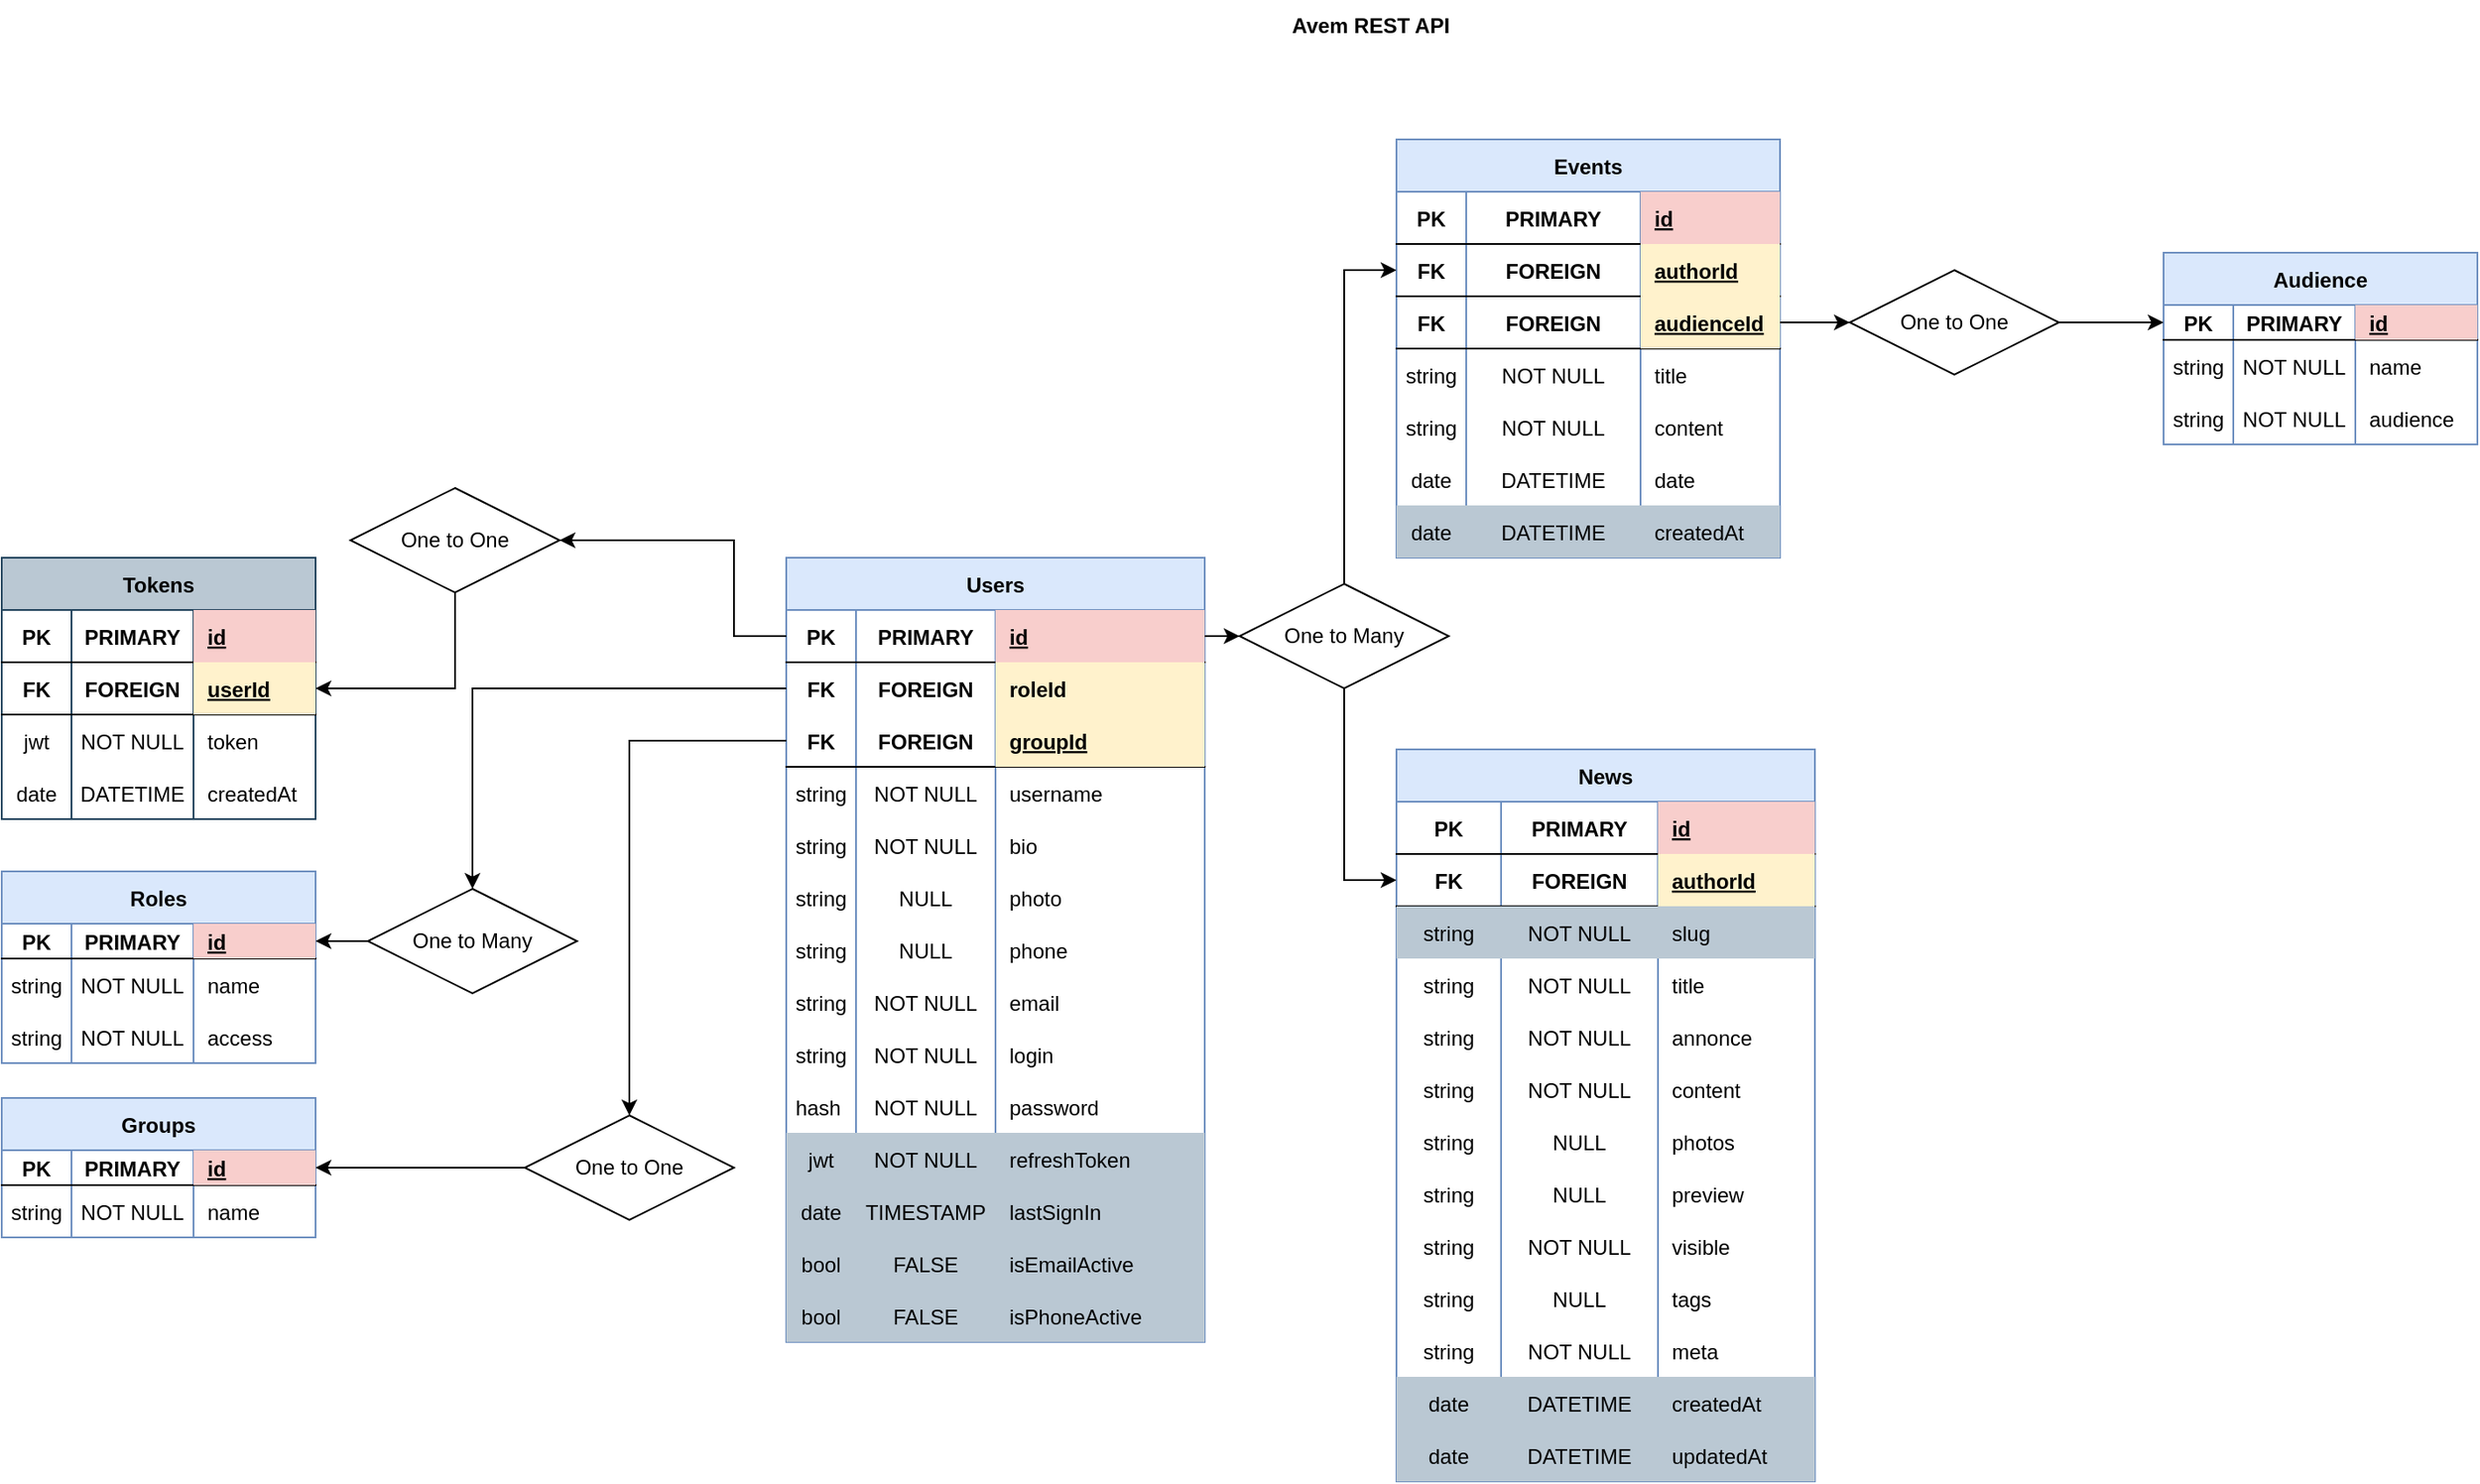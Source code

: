 <mxfile version="16.6.6" type="github">
  <diagram id="R2lEEEUBdFMjLlhIrx00" name="Page-1">
    <mxGraphModel dx="2031" dy="1160" grid="1" gridSize="10" guides="1" tooltips="1" connect="1" arrows="1" fold="1" page="1" pageScale="1" pageWidth="1654" pageHeight="1169" background="#ffffff" math="0" shadow="0" extFonts="Permanent Marker^https://fonts.googleapis.com/css?family=Permanent+Marker">
      <root>
        <mxCell id="0" />
        <mxCell id="1" parent="0" />
        <mxCell id="rCJ--_-psuELJT1IotNx-1" value="Users" style="shape=table;startSize=30;container=1;collapsible=1;childLayout=tableLayout;fixedRows=1;rowLines=0;fontStyle=1;align=center;resizeLast=1;verticalAlign=middle;fillColor=#dae8fc;strokeColor=#6c8ebf;" parent="1" vertex="1">
          <mxGeometry x="490" y="330" width="240" height="450" as="geometry" />
        </mxCell>
        <mxCell id="rCJ--_-psuELJT1IotNx-2" value="" style="shape=tableRow;horizontal=0;startSize=0;swimlaneHead=0;swimlaneBody=0;fillColor=none;collapsible=0;dropTarget=0;points=[[0,0.5],[1,0.5]];portConstraint=eastwest;top=0;left=0;right=0;bottom=1;" parent="rCJ--_-psuELJT1IotNx-1" vertex="1">
          <mxGeometry y="30" width="240" height="30" as="geometry" />
        </mxCell>
        <mxCell id="rCJ--_-psuELJT1IotNx-3" value="PK" style="shape=partialRectangle;connectable=0;fillColor=none;top=0;left=0;bottom=0;right=0;fontStyle=1;overflow=hidden;" parent="rCJ--_-psuELJT1IotNx-2" vertex="1">
          <mxGeometry width="40" height="30" as="geometry">
            <mxRectangle width="40" height="30" as="alternateBounds" />
          </mxGeometry>
        </mxCell>
        <mxCell id="fvJ2E7HBXHYTOqtNutyk-15" value="PRIMARY" style="shape=partialRectangle;connectable=0;fillColor=none;top=0;left=0;bottom=0;right=0;fontStyle=1;overflow=hidden;" parent="rCJ--_-psuELJT1IotNx-2" vertex="1">
          <mxGeometry x="40" width="80" height="30" as="geometry">
            <mxRectangle width="80" height="30" as="alternateBounds" />
          </mxGeometry>
        </mxCell>
        <mxCell id="rCJ--_-psuELJT1IotNx-4" value="id" style="shape=partialRectangle;connectable=0;fillColor=#f8cecc;top=0;left=0;bottom=0;right=0;align=left;spacingLeft=6;fontStyle=5;overflow=hidden;strokeColor=#b85450;" parent="rCJ--_-psuELJT1IotNx-2" vertex="1">
          <mxGeometry x="120" width="120" height="30" as="geometry">
            <mxRectangle width="120" height="30" as="alternateBounds" />
          </mxGeometry>
        </mxCell>
        <mxCell id="rCJ--_-psuELJT1IotNx-69" style="shape=tableRow;horizontal=0;startSize=0;swimlaneHead=0;swimlaneBody=0;collapsible=0;dropTarget=0;points=[[0,0.5],[1,0.5]];portConstraint=eastwest;top=0;left=0;right=0;bottom=0;fillColor=none;perimeterSpacing=0;swimlaneLine=1;" parent="rCJ--_-psuELJT1IotNx-1" vertex="1">
          <mxGeometry y="60" width="240" height="30" as="geometry" />
        </mxCell>
        <mxCell id="rCJ--_-psuELJT1IotNx-70" value="FK" style="shape=partialRectangle;connectable=0;fillColor=none;top=0;left=0;bottom=0;right=0;editable=1;overflow=hidden;fontStyle=1" parent="rCJ--_-psuELJT1IotNx-69" vertex="1">
          <mxGeometry width="40" height="30" as="geometry">
            <mxRectangle width="40" height="30" as="alternateBounds" />
          </mxGeometry>
        </mxCell>
        <mxCell id="fvJ2E7HBXHYTOqtNutyk-24" value="FOREIGN" style="shape=partialRectangle;connectable=0;fillColor=none;top=0;left=0;bottom=0;right=0;editable=1;overflow=hidden;fontStyle=1" parent="rCJ--_-psuELJT1IotNx-69" vertex="1">
          <mxGeometry x="40" width="80" height="30" as="geometry">
            <mxRectangle width="80" height="30" as="alternateBounds" />
          </mxGeometry>
        </mxCell>
        <mxCell id="rCJ--_-psuELJT1IotNx-71" value="roleId" style="shape=partialRectangle;connectable=0;fillColor=#fff2cc;top=0;left=0;bottom=0;right=0;align=left;spacingLeft=6;overflow=hidden;fontStyle=1;strokeColor=#d6b656;" parent="rCJ--_-psuELJT1IotNx-69" vertex="1">
          <mxGeometry x="120" width="120" height="30" as="geometry">
            <mxRectangle width="120" height="30" as="alternateBounds" />
          </mxGeometry>
        </mxCell>
        <mxCell id="rCJ--_-psuELJT1IotNx-84" style="shape=tableRow;horizontal=0;startSize=0;swimlaneHead=0;swimlaneBody=0;fillColor=none;collapsible=0;dropTarget=0;points=[[0,0.5],[1,0.5]];portConstraint=eastwest;top=0;left=0;right=0;bottom=1;" parent="rCJ--_-psuELJT1IotNx-1" vertex="1">
          <mxGeometry y="90" width="240" height="30" as="geometry" />
        </mxCell>
        <mxCell id="rCJ--_-psuELJT1IotNx-85" value="FK" style="shape=partialRectangle;connectable=0;fillColor=none;top=0;left=0;bottom=0;right=0;fontStyle=1;overflow=hidden;" parent="rCJ--_-psuELJT1IotNx-84" vertex="1">
          <mxGeometry width="40" height="30" as="geometry">
            <mxRectangle width="40" height="30" as="alternateBounds" />
          </mxGeometry>
        </mxCell>
        <mxCell id="fvJ2E7HBXHYTOqtNutyk-16" value="FOREIGN" style="shape=partialRectangle;connectable=0;fillColor=none;top=0;left=0;bottom=0;right=0;fontStyle=1;overflow=hidden;" parent="rCJ--_-psuELJT1IotNx-84" vertex="1">
          <mxGeometry x="40" width="80" height="30" as="geometry">
            <mxRectangle width="80" height="30" as="alternateBounds" />
          </mxGeometry>
        </mxCell>
        <mxCell id="rCJ--_-psuELJT1IotNx-86" value="groupId" style="shape=partialRectangle;connectable=0;fillColor=#fff2cc;top=0;left=0;bottom=0;right=0;align=left;spacingLeft=6;fontStyle=5;overflow=hidden;strokeColor=#d6b656;" parent="rCJ--_-psuELJT1IotNx-84" vertex="1">
          <mxGeometry x="120" width="120" height="30" as="geometry">
            <mxRectangle width="120" height="30" as="alternateBounds" />
          </mxGeometry>
        </mxCell>
        <mxCell id="rCJ--_-psuELJT1IotNx-5" value="" style="shape=tableRow;horizontal=0;startSize=0;swimlaneHead=0;swimlaneBody=0;fillColor=none;collapsible=0;dropTarget=0;points=[[0,0.5],[1,0.5]];portConstraint=eastwest;top=0;left=0;right=0;bottom=0;" parent="rCJ--_-psuELJT1IotNx-1" vertex="1">
          <mxGeometry y="120" width="240" height="30" as="geometry" />
        </mxCell>
        <mxCell id="rCJ--_-psuELJT1IotNx-6" value="string" style="shape=partialRectangle;connectable=0;fillColor=none;top=0;left=0;bottom=0;right=0;editable=1;overflow=hidden;" parent="rCJ--_-psuELJT1IotNx-5" vertex="1">
          <mxGeometry width="40" height="30" as="geometry">
            <mxRectangle width="40" height="30" as="alternateBounds" />
          </mxGeometry>
        </mxCell>
        <mxCell id="fvJ2E7HBXHYTOqtNutyk-17" value="NOT NULL" style="shape=partialRectangle;connectable=0;fillColor=none;top=0;left=0;bottom=0;right=0;editable=1;overflow=hidden;" parent="rCJ--_-psuELJT1IotNx-5" vertex="1">
          <mxGeometry x="40" width="80" height="30" as="geometry">
            <mxRectangle width="80" height="30" as="alternateBounds" />
          </mxGeometry>
        </mxCell>
        <mxCell id="rCJ--_-psuELJT1IotNx-7" value="username" style="shape=partialRectangle;connectable=0;fillColor=none;top=0;left=0;bottom=0;right=0;align=left;spacingLeft=6;overflow=hidden;" parent="rCJ--_-psuELJT1IotNx-5" vertex="1">
          <mxGeometry x="120" width="120" height="30" as="geometry">
            <mxRectangle width="120" height="30" as="alternateBounds" />
          </mxGeometry>
        </mxCell>
        <mxCell id="rCJ--_-psuELJT1IotNx-72" style="shape=tableRow;horizontal=0;startSize=0;swimlaneHead=0;swimlaneBody=0;fillColor=none;collapsible=0;dropTarget=0;points=[[0,0.5],[1,0.5]];portConstraint=eastwest;top=0;left=0;right=0;bottom=0;" parent="rCJ--_-psuELJT1IotNx-1" vertex="1">
          <mxGeometry y="150" width="240" height="30" as="geometry" />
        </mxCell>
        <mxCell id="rCJ--_-psuELJT1IotNx-73" value="string" style="shape=partialRectangle;connectable=0;fillColor=none;top=0;left=0;bottom=0;right=0;editable=1;overflow=hidden;" parent="rCJ--_-psuELJT1IotNx-72" vertex="1">
          <mxGeometry width="40" height="30" as="geometry">
            <mxRectangle width="40" height="30" as="alternateBounds" />
          </mxGeometry>
        </mxCell>
        <mxCell id="fvJ2E7HBXHYTOqtNutyk-18" value="NOT NULL" style="shape=partialRectangle;connectable=0;fillColor=none;top=0;left=0;bottom=0;right=0;editable=1;overflow=hidden;" parent="rCJ--_-psuELJT1IotNx-72" vertex="1">
          <mxGeometry x="40" width="80" height="30" as="geometry">
            <mxRectangle width="80" height="30" as="alternateBounds" />
          </mxGeometry>
        </mxCell>
        <mxCell id="rCJ--_-psuELJT1IotNx-74" value="bio" style="shape=partialRectangle;connectable=0;fillColor=none;top=0;left=0;bottom=0;right=0;align=left;spacingLeft=6;overflow=hidden;" parent="rCJ--_-psuELJT1IotNx-72" vertex="1">
          <mxGeometry x="120" width="120" height="30" as="geometry">
            <mxRectangle width="120" height="30" as="alternateBounds" />
          </mxGeometry>
        </mxCell>
        <mxCell id="rCJ--_-psuELJT1IotNx-75" style="shape=tableRow;horizontal=0;startSize=0;swimlaneHead=0;swimlaneBody=0;fillColor=none;collapsible=0;dropTarget=0;points=[[0,0.5],[1,0.5]];portConstraint=eastwest;top=0;left=0;right=0;bottom=0;" parent="rCJ--_-psuELJT1IotNx-1" vertex="1">
          <mxGeometry y="180" width="240" height="30" as="geometry" />
        </mxCell>
        <mxCell id="rCJ--_-psuELJT1IotNx-76" value="string" style="shape=partialRectangle;connectable=0;fillColor=none;top=0;left=0;bottom=0;right=0;editable=1;overflow=hidden;" parent="rCJ--_-psuELJT1IotNx-75" vertex="1">
          <mxGeometry width="40" height="30" as="geometry">
            <mxRectangle width="40" height="30" as="alternateBounds" />
          </mxGeometry>
        </mxCell>
        <mxCell id="fvJ2E7HBXHYTOqtNutyk-19" value="NULL" style="shape=partialRectangle;connectable=0;fillColor=none;top=0;left=0;bottom=0;right=0;editable=1;overflow=hidden;" parent="rCJ--_-psuELJT1IotNx-75" vertex="1">
          <mxGeometry x="40" width="80" height="30" as="geometry">
            <mxRectangle width="80" height="30" as="alternateBounds" />
          </mxGeometry>
        </mxCell>
        <mxCell id="rCJ--_-psuELJT1IotNx-77" value="photo" style="shape=partialRectangle;connectable=0;fillColor=none;top=0;left=0;bottom=0;right=0;align=left;spacingLeft=6;overflow=hidden;" parent="rCJ--_-psuELJT1IotNx-75" vertex="1">
          <mxGeometry x="120" width="120" height="30" as="geometry">
            <mxRectangle width="120" height="30" as="alternateBounds" />
          </mxGeometry>
        </mxCell>
        <mxCell id="rCJ--_-psuELJT1IotNx-78" style="shape=tableRow;horizontal=0;startSize=0;swimlaneHead=0;swimlaneBody=0;fillColor=none;collapsible=0;dropTarget=0;points=[[0,0.5],[1,0.5]];portConstraint=eastwest;top=0;left=0;right=0;bottom=0;" parent="rCJ--_-psuELJT1IotNx-1" vertex="1">
          <mxGeometry y="210" width="240" height="30" as="geometry" />
        </mxCell>
        <mxCell id="rCJ--_-psuELJT1IotNx-79" value="string" style="shape=partialRectangle;connectable=0;fillColor=none;top=0;left=0;bottom=0;right=0;editable=1;overflow=hidden;" parent="rCJ--_-psuELJT1IotNx-78" vertex="1">
          <mxGeometry width="40" height="30" as="geometry">
            <mxRectangle width="40" height="30" as="alternateBounds" />
          </mxGeometry>
        </mxCell>
        <mxCell id="fvJ2E7HBXHYTOqtNutyk-20" value="NULL" style="shape=partialRectangle;connectable=0;fillColor=none;top=0;left=0;bottom=0;right=0;editable=1;overflow=hidden;" parent="rCJ--_-psuELJT1IotNx-78" vertex="1">
          <mxGeometry x="40" width="80" height="30" as="geometry">
            <mxRectangle width="80" height="30" as="alternateBounds" />
          </mxGeometry>
        </mxCell>
        <mxCell id="rCJ--_-psuELJT1IotNx-80" value="phone" style="shape=partialRectangle;connectable=0;fillColor=none;top=0;left=0;bottom=0;right=0;align=left;spacingLeft=6;overflow=hidden;" parent="rCJ--_-psuELJT1IotNx-78" vertex="1">
          <mxGeometry x="120" width="120" height="30" as="geometry">
            <mxRectangle width="120" height="30" as="alternateBounds" />
          </mxGeometry>
        </mxCell>
        <mxCell id="rCJ--_-psuELJT1IotNx-8" value="" style="shape=tableRow;horizontal=0;startSize=0;swimlaneHead=0;swimlaneBody=0;fillColor=none;collapsible=0;dropTarget=0;points=[[0,0.5],[1,0.5]];portConstraint=eastwest;top=0;left=0;right=0;bottom=0;" parent="rCJ--_-psuELJT1IotNx-1" vertex="1">
          <mxGeometry y="240" width="240" height="30" as="geometry" />
        </mxCell>
        <mxCell id="rCJ--_-psuELJT1IotNx-9" value="string" style="shape=partialRectangle;connectable=0;fillColor=none;top=0;left=0;bottom=0;right=0;editable=1;overflow=hidden;" parent="rCJ--_-psuELJT1IotNx-8" vertex="1">
          <mxGeometry width="40" height="30" as="geometry">
            <mxRectangle width="40" height="30" as="alternateBounds" />
          </mxGeometry>
        </mxCell>
        <mxCell id="fvJ2E7HBXHYTOqtNutyk-21" value="NOT NULL" style="shape=partialRectangle;connectable=0;fillColor=none;top=0;left=0;bottom=0;right=0;editable=1;overflow=hidden;" parent="rCJ--_-psuELJT1IotNx-8" vertex="1">
          <mxGeometry x="40" width="80" height="30" as="geometry">
            <mxRectangle width="80" height="30" as="alternateBounds" />
          </mxGeometry>
        </mxCell>
        <mxCell id="rCJ--_-psuELJT1IotNx-10" value="email" style="shape=partialRectangle;connectable=0;fillColor=none;top=0;left=0;bottom=0;right=0;align=left;spacingLeft=6;overflow=hidden;" parent="rCJ--_-psuELJT1IotNx-8" vertex="1">
          <mxGeometry x="120" width="120" height="30" as="geometry">
            <mxRectangle width="120" height="30" as="alternateBounds" />
          </mxGeometry>
        </mxCell>
        <mxCell id="rCJ--_-psuELJT1IotNx-11" value="" style="shape=tableRow;horizontal=0;startSize=0;swimlaneHead=0;swimlaneBody=0;fillColor=none;collapsible=0;dropTarget=0;points=[[0,0.5],[1,0.5]];portConstraint=eastwest;top=0;left=0;right=0;bottom=0;" parent="rCJ--_-psuELJT1IotNx-1" vertex="1">
          <mxGeometry y="270" width="240" height="30" as="geometry" />
        </mxCell>
        <mxCell id="rCJ--_-psuELJT1IotNx-12" value="string" style="shape=partialRectangle;connectable=0;fillColor=none;top=0;left=0;bottom=0;right=0;editable=1;overflow=hidden;" parent="rCJ--_-psuELJT1IotNx-11" vertex="1">
          <mxGeometry width="40" height="30" as="geometry">
            <mxRectangle width="40" height="30" as="alternateBounds" />
          </mxGeometry>
        </mxCell>
        <mxCell id="fvJ2E7HBXHYTOqtNutyk-22" value="NOT NULL" style="shape=partialRectangle;connectable=0;fillColor=none;top=0;left=0;bottom=0;right=0;editable=1;overflow=hidden;" parent="rCJ--_-psuELJT1IotNx-11" vertex="1">
          <mxGeometry x="40" width="80" height="30" as="geometry">
            <mxRectangle width="80" height="30" as="alternateBounds" />
          </mxGeometry>
        </mxCell>
        <mxCell id="rCJ--_-psuELJT1IotNx-13" value="login" style="shape=partialRectangle;connectable=0;fillColor=none;top=0;left=0;bottom=0;right=0;align=left;spacingLeft=6;overflow=hidden;" parent="rCJ--_-psuELJT1IotNx-11" vertex="1">
          <mxGeometry x="120" width="120" height="30" as="geometry">
            <mxRectangle width="120" height="30" as="alternateBounds" />
          </mxGeometry>
        </mxCell>
        <mxCell id="rCJ--_-psuELJT1IotNx-81" style="shape=tableRow;horizontal=0;startSize=0;swimlaneHead=0;swimlaneBody=0;fillColor=none;collapsible=0;dropTarget=0;points=[[0,0.5],[1,0.5]];portConstraint=eastwest;top=0;left=0;right=0;bottom=0;" parent="rCJ--_-psuELJT1IotNx-1" vertex="1">
          <mxGeometry y="300" width="240" height="30" as="geometry" />
        </mxCell>
        <mxCell id="rCJ--_-psuELJT1IotNx-82" value="hash " style="shape=partialRectangle;connectable=0;fillColor=none;top=0;left=0;bottom=0;right=0;editable=1;overflow=hidden;" parent="rCJ--_-psuELJT1IotNx-81" vertex="1">
          <mxGeometry width="40" height="30" as="geometry">
            <mxRectangle width="40" height="30" as="alternateBounds" />
          </mxGeometry>
        </mxCell>
        <mxCell id="fvJ2E7HBXHYTOqtNutyk-23" value="NOT NULL" style="shape=partialRectangle;connectable=0;fillColor=none;top=0;left=0;bottom=0;right=0;editable=1;overflow=hidden;" parent="rCJ--_-psuELJT1IotNx-81" vertex="1">
          <mxGeometry x="40" width="80" height="30" as="geometry">
            <mxRectangle width="80" height="30" as="alternateBounds" />
          </mxGeometry>
        </mxCell>
        <mxCell id="rCJ--_-psuELJT1IotNx-83" value="password" style="shape=partialRectangle;connectable=0;fillColor=none;top=0;left=0;bottom=0;right=0;align=left;spacingLeft=6;overflow=hidden;" parent="rCJ--_-psuELJT1IotNx-81" vertex="1">
          <mxGeometry x="120" width="120" height="30" as="geometry">
            <mxRectangle width="120" height="30" as="alternateBounds" />
          </mxGeometry>
        </mxCell>
        <mxCell id="rCJ--_-psuELJT1IotNx-66" style="shape=tableRow;horizontal=0;startSize=0;swimlaneHead=0;swimlaneBody=0;fillColor=#bac8d3;collapsible=0;dropTarget=0;points=[[0,0.5],[1,0.5]];portConstraint=eastwest;top=0;left=0;right=0;bottom=0;strokeColor=#23445d;" parent="rCJ--_-psuELJT1IotNx-1" vertex="1">
          <mxGeometry y="330" width="240" height="30" as="geometry" />
        </mxCell>
        <mxCell id="rCJ--_-psuELJT1IotNx-67" value="jwt" style="shape=partialRectangle;connectable=0;fillColor=none;top=0;left=0;bottom=0;right=0;editable=1;overflow=hidden;" parent="rCJ--_-psuELJT1IotNx-66" vertex="1">
          <mxGeometry width="40" height="30" as="geometry">
            <mxRectangle width="40" height="30" as="alternateBounds" />
          </mxGeometry>
        </mxCell>
        <mxCell id="fvJ2E7HBXHYTOqtNutyk-25" value="NOT NULL" style="shape=partialRectangle;connectable=0;fillColor=none;top=0;left=0;bottom=0;right=0;editable=1;overflow=hidden;" parent="rCJ--_-psuELJT1IotNx-66" vertex="1">
          <mxGeometry x="40" width="80" height="30" as="geometry">
            <mxRectangle width="80" height="30" as="alternateBounds" />
          </mxGeometry>
        </mxCell>
        <mxCell id="rCJ--_-psuELJT1IotNx-68" value="refreshToken" style="shape=partialRectangle;connectable=0;fillColor=none;top=0;left=0;bottom=0;right=0;align=left;spacingLeft=6;overflow=hidden;" parent="rCJ--_-psuELJT1IotNx-66" vertex="1">
          <mxGeometry x="120" width="120" height="30" as="geometry">
            <mxRectangle width="120" height="30" as="alternateBounds" />
          </mxGeometry>
        </mxCell>
        <mxCell id="rCJ--_-psuELJT1IotNx-57" style="shape=tableRow;horizontal=0;startSize=0;swimlaneHead=0;swimlaneBody=0;fillColor=#bac8d3;collapsible=0;dropTarget=0;points=[[0,0.5],[1,0.5]];portConstraint=eastwest;top=0;left=0;right=0;bottom=0;strokeColor=#23445d;" parent="rCJ--_-psuELJT1IotNx-1" vertex="1">
          <mxGeometry y="360" width="240" height="30" as="geometry" />
        </mxCell>
        <mxCell id="rCJ--_-psuELJT1IotNx-58" value="date" style="shape=partialRectangle;connectable=0;fillColor=none;top=0;left=0;bottom=0;right=0;editable=1;overflow=hidden;" parent="rCJ--_-psuELJT1IotNx-57" vertex="1">
          <mxGeometry width="40" height="30" as="geometry">
            <mxRectangle width="40" height="30" as="alternateBounds" />
          </mxGeometry>
        </mxCell>
        <mxCell id="fvJ2E7HBXHYTOqtNutyk-26" value="TIMESTAMP" style="shape=partialRectangle;connectable=0;fillColor=none;top=0;left=0;bottom=0;right=0;editable=1;overflow=hidden;" parent="rCJ--_-psuELJT1IotNx-57" vertex="1">
          <mxGeometry x="40" width="80" height="30" as="geometry">
            <mxRectangle width="80" height="30" as="alternateBounds" />
          </mxGeometry>
        </mxCell>
        <mxCell id="rCJ--_-psuELJT1IotNx-59" value="lastSignIn" style="shape=partialRectangle;connectable=0;fillColor=none;top=0;left=0;bottom=0;right=0;align=left;spacingLeft=6;overflow=hidden;" parent="rCJ--_-psuELJT1IotNx-57" vertex="1">
          <mxGeometry x="120" width="120" height="30" as="geometry">
            <mxRectangle width="120" height="30" as="alternateBounds" />
          </mxGeometry>
        </mxCell>
        <mxCell id="rCJ--_-psuELJT1IotNx-63" style="shape=tableRow;horizontal=0;startSize=0;swimlaneHead=0;swimlaneBody=0;fillColor=#bac8d3;collapsible=0;dropTarget=0;points=[[0,0.5],[1,0.5]];portConstraint=eastwest;top=0;left=0;right=0;bottom=0;strokeColor=#23445d;" parent="rCJ--_-psuELJT1IotNx-1" vertex="1">
          <mxGeometry y="390" width="240" height="30" as="geometry" />
        </mxCell>
        <mxCell id="rCJ--_-psuELJT1IotNx-64" value="bool" style="shape=partialRectangle;connectable=0;fillColor=none;top=0;left=0;bottom=0;right=0;editable=1;overflow=hidden;" parent="rCJ--_-psuELJT1IotNx-63" vertex="1">
          <mxGeometry width="40" height="30" as="geometry">
            <mxRectangle width="40" height="30" as="alternateBounds" />
          </mxGeometry>
        </mxCell>
        <mxCell id="fvJ2E7HBXHYTOqtNutyk-27" value="FALSE" style="shape=partialRectangle;connectable=0;fillColor=none;top=0;left=0;bottom=0;right=0;editable=1;overflow=hidden;" parent="rCJ--_-psuELJT1IotNx-63" vertex="1">
          <mxGeometry x="40" width="80" height="30" as="geometry">
            <mxRectangle width="80" height="30" as="alternateBounds" />
          </mxGeometry>
        </mxCell>
        <mxCell id="rCJ--_-psuELJT1IotNx-65" value="isEmailActive" style="shape=partialRectangle;connectable=0;fillColor=none;top=0;left=0;bottom=0;right=0;align=left;spacingLeft=6;overflow=hidden;" parent="rCJ--_-psuELJT1IotNx-63" vertex="1">
          <mxGeometry x="120" width="120" height="30" as="geometry">
            <mxRectangle width="120" height="30" as="alternateBounds" />
          </mxGeometry>
        </mxCell>
        <mxCell id="rCJ--_-psuELJT1IotNx-60" style="shape=tableRow;horizontal=0;startSize=0;swimlaneHead=0;swimlaneBody=0;fillColor=#bac8d3;collapsible=0;dropTarget=0;points=[[0,0.5],[1,0.5]];portConstraint=eastwest;top=0;left=0;right=0;bottom=0;strokeColor=#23445d;" parent="rCJ--_-psuELJT1IotNx-1" vertex="1">
          <mxGeometry y="420" width="240" height="30" as="geometry" />
        </mxCell>
        <mxCell id="rCJ--_-psuELJT1IotNx-61" value="bool" style="shape=partialRectangle;connectable=0;fillColor=none;top=0;left=0;bottom=0;right=0;editable=1;overflow=hidden;" parent="rCJ--_-psuELJT1IotNx-60" vertex="1">
          <mxGeometry width="40" height="30" as="geometry">
            <mxRectangle width="40" height="30" as="alternateBounds" />
          </mxGeometry>
        </mxCell>
        <mxCell id="fvJ2E7HBXHYTOqtNutyk-28" value="FALSE" style="shape=partialRectangle;connectable=0;fillColor=none;top=0;left=0;bottom=0;right=0;editable=1;overflow=hidden;" parent="rCJ--_-psuELJT1IotNx-60" vertex="1">
          <mxGeometry x="40" width="80" height="30" as="geometry">
            <mxRectangle width="80" height="30" as="alternateBounds" />
          </mxGeometry>
        </mxCell>
        <mxCell id="rCJ--_-psuELJT1IotNx-62" value="isPhoneActive" style="shape=partialRectangle;connectable=0;fillColor=none;top=0;left=0;bottom=0;right=0;align=left;spacingLeft=6;overflow=hidden;" parent="rCJ--_-psuELJT1IotNx-60" vertex="1">
          <mxGeometry x="120" width="120" height="30" as="geometry">
            <mxRectangle width="120" height="30" as="alternateBounds" />
          </mxGeometry>
        </mxCell>
        <mxCell id="rCJ--_-psuELJT1IotNx-26" value="Avem REST API&amp;nbsp;" style="text;html=1;strokeColor=none;fillColor=none;align=center;verticalAlign=middle;whiteSpace=wrap;rounded=0;fontStyle=1" parent="1" vertex="1">
          <mxGeometry x="702" y="10" width="250" height="30" as="geometry" />
        </mxCell>
        <mxCell id="rCJ--_-psuELJT1IotNx-87" value="Tokens" style="shape=table;startSize=30;container=1;collapsible=1;childLayout=tableLayout;fixedRows=1;rowLines=0;fontStyle=1;align=center;resizeLast=1;sketch=0;fillColor=#bac8d3;strokeColor=#23445d;" parent="1" vertex="1">
          <mxGeometry x="40" y="330" width="180" height="150" as="geometry" />
        </mxCell>
        <mxCell id="rCJ--_-psuELJT1IotNx-88" value="" style="shape=tableRow;horizontal=0;startSize=0;swimlaneHead=0;swimlaneBody=0;fillColor=none;collapsible=0;dropTarget=0;points=[[0,0.5],[1,0.5]];portConstraint=eastwest;top=0;left=0;right=0;bottom=1;sketch=0;" parent="rCJ--_-psuELJT1IotNx-87" vertex="1">
          <mxGeometry y="30" width="180" height="30" as="geometry" />
        </mxCell>
        <mxCell id="rCJ--_-psuELJT1IotNx-89" value="PK" style="shape=partialRectangle;connectable=0;fillColor=none;top=0;left=0;bottom=0;right=0;fontStyle=1;overflow=hidden;sketch=0;" parent="rCJ--_-psuELJT1IotNx-88" vertex="1">
          <mxGeometry width="40" height="30" as="geometry">
            <mxRectangle width="40" height="30" as="alternateBounds" />
          </mxGeometry>
        </mxCell>
        <mxCell id="mNAi248n5a8ji1JC1lvF-1" value="PRIMARY" style="shape=partialRectangle;connectable=0;fillColor=none;top=0;left=0;bottom=0;right=0;fontStyle=1;overflow=hidden;sketch=0;" vertex="1" parent="rCJ--_-psuELJT1IotNx-88">
          <mxGeometry x="40" width="70" height="30" as="geometry">
            <mxRectangle width="70" height="30" as="alternateBounds" />
          </mxGeometry>
        </mxCell>
        <mxCell id="rCJ--_-psuELJT1IotNx-90" value="id" style="shape=partialRectangle;connectable=0;fillColor=#f8cecc;top=0;left=0;bottom=0;right=0;align=left;spacingLeft=6;fontStyle=5;overflow=hidden;sketch=0;strokeColor=#b85450;" parent="rCJ--_-psuELJT1IotNx-88" vertex="1">
          <mxGeometry x="110" width="70" height="30" as="geometry">
            <mxRectangle width="70" height="30" as="alternateBounds" />
          </mxGeometry>
        </mxCell>
        <mxCell id="fvJ2E7HBXHYTOqtNutyk-53" style="shape=tableRow;horizontal=0;startSize=0;swimlaneHead=0;swimlaneBody=0;fillColor=none;collapsible=0;dropTarget=0;points=[[0,0.5],[1,0.5]];portConstraint=eastwest;top=0;left=0;right=0;bottom=1;sketch=0;" parent="rCJ--_-psuELJT1IotNx-87" vertex="1">
          <mxGeometry y="60" width="180" height="30" as="geometry" />
        </mxCell>
        <mxCell id="fvJ2E7HBXHYTOqtNutyk-54" value="FK" style="shape=partialRectangle;connectable=0;fillColor=none;top=0;left=0;bottom=0;right=0;fontStyle=1;overflow=hidden;sketch=0;" parent="fvJ2E7HBXHYTOqtNutyk-53" vertex="1">
          <mxGeometry width="40" height="30" as="geometry">
            <mxRectangle width="40" height="30" as="alternateBounds" />
          </mxGeometry>
        </mxCell>
        <mxCell id="mNAi248n5a8ji1JC1lvF-2" value="FOREIGN" style="shape=partialRectangle;connectable=0;fillColor=none;top=0;left=0;bottom=0;right=0;fontStyle=1;overflow=hidden;sketch=0;" vertex="1" parent="fvJ2E7HBXHYTOqtNutyk-53">
          <mxGeometry x="40" width="70" height="30" as="geometry">
            <mxRectangle width="70" height="30" as="alternateBounds" />
          </mxGeometry>
        </mxCell>
        <mxCell id="fvJ2E7HBXHYTOqtNutyk-55" value="userId" style="shape=partialRectangle;connectable=0;fillColor=#fff2cc;top=0;left=0;bottom=0;right=0;align=left;spacingLeft=6;fontStyle=5;overflow=hidden;sketch=0;strokeColor=#d6b656;" parent="fvJ2E7HBXHYTOqtNutyk-53" vertex="1">
          <mxGeometry x="110" width="70" height="30" as="geometry">
            <mxRectangle width="70" height="30" as="alternateBounds" />
          </mxGeometry>
        </mxCell>
        <mxCell id="rCJ--_-psuELJT1IotNx-91" value="" style="shape=tableRow;horizontal=0;startSize=0;swimlaneHead=0;swimlaneBody=0;fillColor=none;collapsible=0;dropTarget=0;points=[[0,0.5],[1,0.5]];portConstraint=eastwest;top=0;left=0;right=0;bottom=0;sketch=0;" parent="rCJ--_-psuELJT1IotNx-87" vertex="1">
          <mxGeometry y="90" width="180" height="30" as="geometry" />
        </mxCell>
        <mxCell id="rCJ--_-psuELJT1IotNx-92" value="jwt" style="shape=partialRectangle;connectable=0;fillColor=none;top=0;left=0;bottom=0;right=0;editable=1;overflow=hidden;sketch=0;" parent="rCJ--_-psuELJT1IotNx-91" vertex="1">
          <mxGeometry width="40" height="30" as="geometry">
            <mxRectangle width="40" height="30" as="alternateBounds" />
          </mxGeometry>
        </mxCell>
        <mxCell id="mNAi248n5a8ji1JC1lvF-3" value="NOT NULL" style="shape=partialRectangle;connectable=0;fillColor=none;top=0;left=0;bottom=0;right=0;editable=1;overflow=hidden;sketch=0;" vertex="1" parent="rCJ--_-psuELJT1IotNx-91">
          <mxGeometry x="40" width="70" height="30" as="geometry">
            <mxRectangle width="70" height="30" as="alternateBounds" />
          </mxGeometry>
        </mxCell>
        <mxCell id="rCJ--_-psuELJT1IotNx-93" value="token" style="shape=partialRectangle;connectable=0;fillColor=none;top=0;left=0;bottom=0;right=0;align=left;spacingLeft=6;overflow=hidden;sketch=0;" parent="rCJ--_-psuELJT1IotNx-91" vertex="1">
          <mxGeometry x="110" width="70" height="30" as="geometry">
            <mxRectangle width="70" height="30" as="alternateBounds" />
          </mxGeometry>
        </mxCell>
        <mxCell id="fvJ2E7HBXHYTOqtNutyk-56" style="shape=tableRow;horizontal=0;startSize=0;swimlaneHead=0;swimlaneBody=0;fillColor=none;collapsible=0;dropTarget=0;points=[[0,0.5],[1,0.5]];portConstraint=eastwest;top=0;left=0;right=0;bottom=0;sketch=0;" parent="rCJ--_-psuELJT1IotNx-87" vertex="1">
          <mxGeometry y="120" width="180" height="30" as="geometry" />
        </mxCell>
        <mxCell id="fvJ2E7HBXHYTOqtNutyk-57" value="date" style="shape=partialRectangle;connectable=0;fillColor=none;top=0;left=0;bottom=0;right=0;editable=1;overflow=hidden;sketch=0;" parent="fvJ2E7HBXHYTOqtNutyk-56" vertex="1">
          <mxGeometry width="40" height="30" as="geometry">
            <mxRectangle width="40" height="30" as="alternateBounds" />
          </mxGeometry>
        </mxCell>
        <mxCell id="mNAi248n5a8ji1JC1lvF-4" value="DATETIME" style="shape=partialRectangle;connectable=0;fillColor=none;top=0;left=0;bottom=0;right=0;editable=1;overflow=hidden;sketch=0;" vertex="1" parent="fvJ2E7HBXHYTOqtNutyk-56">
          <mxGeometry x="40" width="70" height="30" as="geometry">
            <mxRectangle width="70" height="30" as="alternateBounds" />
          </mxGeometry>
        </mxCell>
        <mxCell id="fvJ2E7HBXHYTOqtNutyk-58" value="createdAt" style="shape=partialRectangle;connectable=0;fillColor=none;top=0;left=0;bottom=0;right=0;align=left;spacingLeft=6;overflow=hidden;sketch=0;" parent="fvJ2E7HBXHYTOqtNutyk-56" vertex="1">
          <mxGeometry x="110" width="70" height="30" as="geometry">
            <mxRectangle width="70" height="30" as="alternateBounds" />
          </mxGeometry>
        </mxCell>
        <mxCell id="rCJ--_-psuELJT1IotNx-100" style="edgeStyle=orthogonalEdgeStyle;rounded=0;orthogonalLoop=1;jettySize=auto;html=1;entryX=1;entryY=0.5;entryDx=0;entryDy=0;exitX=0;exitY=0.5;exitDx=0;exitDy=0;" parent="1" source="rCJ--_-psuELJT1IotNx-2" target="mNAi248n5a8ji1JC1lvF-50" edge="1">
          <mxGeometry relative="1" as="geometry">
            <mxPoint x="690" y="215" as="targetPoint" />
            <mxPoint x="690" y="255" as="sourcePoint" />
            <Array as="points">
              <mxPoint x="460" y="375" />
              <mxPoint x="460" y="320" />
            </Array>
          </mxGeometry>
        </mxCell>
        <mxCell id="rCJ--_-psuELJT1IotNx-101" value="News" style="shape=table;startSize=30;container=1;collapsible=1;childLayout=tableLayout;fixedRows=1;rowLines=0;fontStyle=1;align=center;resizeLast=1;sketch=0;fillColor=#dae8fc;strokeColor=#6c8ebf;" parent="1" vertex="1">
          <mxGeometry x="840" y="440" width="240" height="420" as="geometry" />
        </mxCell>
        <mxCell id="rCJ--_-psuELJT1IotNx-102" value="" style="shape=tableRow;horizontal=0;startSize=0;swimlaneHead=0;swimlaneBody=0;fillColor=none;collapsible=0;dropTarget=0;points=[[0,0.5],[1,0.5]];portConstraint=eastwest;top=0;left=0;right=0;bottom=1;sketch=0;" parent="rCJ--_-psuELJT1IotNx-101" vertex="1">
          <mxGeometry y="30" width="240" height="30" as="geometry" />
        </mxCell>
        <mxCell id="rCJ--_-psuELJT1IotNx-103" value="PK" style="shape=partialRectangle;connectable=0;fillColor=none;top=0;left=0;bottom=0;right=0;fontStyle=1;overflow=hidden;sketch=0;" parent="rCJ--_-psuELJT1IotNx-102" vertex="1">
          <mxGeometry width="60" height="30" as="geometry">
            <mxRectangle width="60" height="30" as="alternateBounds" />
          </mxGeometry>
        </mxCell>
        <mxCell id="fvJ2E7HBXHYTOqtNutyk-29" value="PRIMARY" style="shape=partialRectangle;connectable=0;fillColor=none;top=0;left=0;bottom=0;right=0;fontStyle=1;overflow=hidden;sketch=0;" parent="rCJ--_-psuELJT1IotNx-102" vertex="1">
          <mxGeometry x="60" width="90" height="30" as="geometry">
            <mxRectangle width="90" height="30" as="alternateBounds" />
          </mxGeometry>
        </mxCell>
        <mxCell id="rCJ--_-psuELJT1IotNx-104" value="id" style="shape=partialRectangle;connectable=0;fillColor=#f8cecc;top=0;left=0;bottom=0;right=0;align=left;spacingLeft=6;fontStyle=5;overflow=hidden;sketch=0;strokeColor=#b85450;" parent="rCJ--_-psuELJT1IotNx-102" vertex="1">
          <mxGeometry x="150" width="90" height="30" as="geometry">
            <mxRectangle width="90" height="30" as="alternateBounds" />
          </mxGeometry>
        </mxCell>
        <mxCell id="rCJ--_-psuELJT1IotNx-114" style="shape=tableRow;horizontal=0;startSize=0;swimlaneHead=0;swimlaneBody=0;fillColor=none;collapsible=0;dropTarget=0;points=[[0,0.5],[1,0.5]];portConstraint=eastwest;top=0;left=0;right=0;bottom=1;sketch=0;" parent="rCJ--_-psuELJT1IotNx-101" vertex="1">
          <mxGeometry y="60" width="240" height="30" as="geometry" />
        </mxCell>
        <mxCell id="rCJ--_-psuELJT1IotNx-115" value="FK" style="shape=partialRectangle;connectable=0;fillColor=none;top=0;left=0;bottom=0;right=0;fontStyle=1;overflow=hidden;sketch=0;" parent="rCJ--_-psuELJT1IotNx-114" vertex="1">
          <mxGeometry width="60" height="30" as="geometry">
            <mxRectangle width="60" height="30" as="alternateBounds" />
          </mxGeometry>
        </mxCell>
        <mxCell id="fvJ2E7HBXHYTOqtNutyk-30" value="FOREIGN" style="shape=partialRectangle;connectable=0;fillColor=none;top=0;left=0;bottom=0;right=0;fontStyle=1;overflow=hidden;sketch=0;" parent="rCJ--_-psuELJT1IotNx-114" vertex="1">
          <mxGeometry x="60" width="90" height="30" as="geometry">
            <mxRectangle width="90" height="30" as="alternateBounds" />
          </mxGeometry>
        </mxCell>
        <mxCell id="rCJ--_-psuELJT1IotNx-116" value="authorId" style="shape=partialRectangle;connectable=0;fillColor=#fff2cc;top=0;left=0;bottom=0;right=0;align=left;spacingLeft=6;fontStyle=5;overflow=hidden;sketch=0;strokeColor=#d6b656;" parent="rCJ--_-psuELJT1IotNx-114" vertex="1">
          <mxGeometry x="150" width="90" height="30" as="geometry">
            <mxRectangle width="90" height="30" as="alternateBounds" />
          </mxGeometry>
        </mxCell>
        <mxCell id="rCJ--_-psuELJT1IotNx-105" value="" style="shape=tableRow;horizontal=0;startSize=0;swimlaneHead=0;swimlaneBody=0;fillColor=#bac8d3;collapsible=0;dropTarget=0;points=[[0,0.5],[1,0.5]];portConstraint=eastwest;top=0;left=0;right=0;bottom=0;sketch=0;strokeColor=#23445d;" parent="rCJ--_-psuELJT1IotNx-101" vertex="1">
          <mxGeometry y="90" width="240" height="30" as="geometry" />
        </mxCell>
        <mxCell id="rCJ--_-psuELJT1IotNx-106" value="string" style="shape=partialRectangle;connectable=0;fillColor=none;top=0;left=0;bottom=0;right=0;editable=1;overflow=hidden;sketch=0;" parent="rCJ--_-psuELJT1IotNx-105" vertex="1">
          <mxGeometry width="60" height="30" as="geometry">
            <mxRectangle width="60" height="30" as="alternateBounds" />
          </mxGeometry>
        </mxCell>
        <mxCell id="fvJ2E7HBXHYTOqtNutyk-31" value="NOT NULL" style="shape=partialRectangle;connectable=0;fillColor=none;top=0;left=0;bottom=0;right=0;editable=1;overflow=hidden;sketch=0;" parent="rCJ--_-psuELJT1IotNx-105" vertex="1">
          <mxGeometry x="60" width="90" height="30" as="geometry">
            <mxRectangle width="90" height="30" as="alternateBounds" />
          </mxGeometry>
        </mxCell>
        <mxCell id="rCJ--_-psuELJT1IotNx-107" value="slug" style="shape=partialRectangle;connectable=0;fillColor=none;top=0;left=0;bottom=0;right=0;align=left;spacingLeft=6;overflow=hidden;sketch=0;" parent="rCJ--_-psuELJT1IotNx-105" vertex="1">
          <mxGeometry x="150" width="90" height="30" as="geometry">
            <mxRectangle width="90" height="30" as="alternateBounds" />
          </mxGeometry>
        </mxCell>
        <mxCell id="rCJ--_-psuELJT1IotNx-108" value="" style="shape=tableRow;horizontal=0;startSize=0;swimlaneHead=0;swimlaneBody=0;fillColor=none;collapsible=0;dropTarget=0;points=[[0,0.5],[1,0.5]];portConstraint=eastwest;top=0;left=0;right=0;bottom=0;sketch=0;" parent="rCJ--_-psuELJT1IotNx-101" vertex="1">
          <mxGeometry y="120" width="240" height="30" as="geometry" />
        </mxCell>
        <mxCell id="rCJ--_-psuELJT1IotNx-109" value="string" style="shape=partialRectangle;connectable=0;fillColor=none;top=0;left=0;bottom=0;right=0;editable=1;overflow=hidden;sketch=0;" parent="rCJ--_-psuELJT1IotNx-108" vertex="1">
          <mxGeometry width="60" height="30" as="geometry">
            <mxRectangle width="60" height="30" as="alternateBounds" />
          </mxGeometry>
        </mxCell>
        <mxCell id="fvJ2E7HBXHYTOqtNutyk-32" value="NOT NULL" style="shape=partialRectangle;connectable=0;fillColor=none;top=0;left=0;bottom=0;right=0;editable=1;overflow=hidden;sketch=0;" parent="rCJ--_-psuELJT1IotNx-108" vertex="1">
          <mxGeometry x="60" width="90" height="30" as="geometry">
            <mxRectangle width="90" height="30" as="alternateBounds" />
          </mxGeometry>
        </mxCell>
        <mxCell id="rCJ--_-psuELJT1IotNx-110" value="title" style="shape=partialRectangle;connectable=0;fillColor=none;top=0;left=0;bottom=0;right=0;align=left;spacingLeft=6;overflow=hidden;sketch=0;" parent="rCJ--_-psuELJT1IotNx-108" vertex="1">
          <mxGeometry x="150" width="90" height="30" as="geometry">
            <mxRectangle width="90" height="30" as="alternateBounds" />
          </mxGeometry>
        </mxCell>
        <mxCell id="rCJ--_-psuELJT1IotNx-111" value="" style="shape=tableRow;horizontal=0;startSize=0;swimlaneHead=0;swimlaneBody=0;fillColor=none;collapsible=0;dropTarget=0;points=[[0,0.5],[1,0.5]];portConstraint=eastwest;top=0;left=0;right=0;bottom=0;sketch=0;" parent="rCJ--_-psuELJT1IotNx-101" vertex="1">
          <mxGeometry y="150" width="240" height="30" as="geometry" />
        </mxCell>
        <mxCell id="rCJ--_-psuELJT1IotNx-112" value="string" style="shape=partialRectangle;connectable=0;fillColor=none;top=0;left=0;bottom=0;right=0;editable=1;overflow=hidden;sketch=0;" parent="rCJ--_-psuELJT1IotNx-111" vertex="1">
          <mxGeometry width="60" height="30" as="geometry">
            <mxRectangle width="60" height="30" as="alternateBounds" />
          </mxGeometry>
        </mxCell>
        <mxCell id="fvJ2E7HBXHYTOqtNutyk-33" value="NOT NULL" style="shape=partialRectangle;connectable=0;fillColor=none;top=0;left=0;bottom=0;right=0;editable=1;overflow=hidden;sketch=0;" parent="rCJ--_-psuELJT1IotNx-111" vertex="1">
          <mxGeometry x="60" width="90" height="30" as="geometry">
            <mxRectangle width="90" height="30" as="alternateBounds" />
          </mxGeometry>
        </mxCell>
        <mxCell id="rCJ--_-psuELJT1IotNx-113" value="annonce" style="shape=partialRectangle;connectable=0;fillColor=none;top=0;left=0;bottom=0;right=0;align=left;spacingLeft=6;overflow=hidden;sketch=0;" parent="rCJ--_-psuELJT1IotNx-111" vertex="1">
          <mxGeometry x="150" width="90" height="30" as="geometry">
            <mxRectangle width="90" height="30" as="alternateBounds" />
          </mxGeometry>
        </mxCell>
        <mxCell id="rCJ--_-psuELJT1IotNx-139" style="shape=tableRow;horizontal=0;startSize=0;swimlaneHead=0;swimlaneBody=0;fillColor=none;collapsible=0;dropTarget=0;points=[[0,0.5],[1,0.5]];portConstraint=eastwest;top=0;left=0;right=0;bottom=0;sketch=0;" parent="rCJ--_-psuELJT1IotNx-101" vertex="1">
          <mxGeometry y="180" width="240" height="30" as="geometry" />
        </mxCell>
        <mxCell id="rCJ--_-psuELJT1IotNx-140" value="string" style="shape=partialRectangle;connectable=0;fillColor=none;top=0;left=0;bottom=0;right=0;editable=1;overflow=hidden;sketch=0;" parent="rCJ--_-psuELJT1IotNx-139" vertex="1">
          <mxGeometry width="60" height="30" as="geometry">
            <mxRectangle width="60" height="30" as="alternateBounds" />
          </mxGeometry>
        </mxCell>
        <mxCell id="fvJ2E7HBXHYTOqtNutyk-34" value="NOT NULL" style="shape=partialRectangle;connectable=0;fillColor=none;top=0;left=0;bottom=0;right=0;editable=1;overflow=hidden;sketch=0;" parent="rCJ--_-psuELJT1IotNx-139" vertex="1">
          <mxGeometry x="60" width="90" height="30" as="geometry">
            <mxRectangle width="90" height="30" as="alternateBounds" />
          </mxGeometry>
        </mxCell>
        <mxCell id="rCJ--_-psuELJT1IotNx-141" value="content" style="shape=partialRectangle;connectable=0;fillColor=none;top=0;left=0;bottom=0;right=0;align=left;spacingLeft=6;overflow=hidden;sketch=0;" parent="rCJ--_-psuELJT1IotNx-139" vertex="1">
          <mxGeometry x="150" width="90" height="30" as="geometry">
            <mxRectangle width="90" height="30" as="alternateBounds" />
          </mxGeometry>
        </mxCell>
        <mxCell id="rCJ--_-psuELJT1IotNx-124" style="shape=tableRow;horizontal=0;startSize=0;swimlaneHead=0;swimlaneBody=0;fillColor=none;collapsible=0;dropTarget=0;points=[[0,0.5],[1,0.5]];portConstraint=eastwest;top=0;left=0;right=0;bottom=0;sketch=0;" parent="rCJ--_-psuELJT1IotNx-101" vertex="1">
          <mxGeometry y="210" width="240" height="30" as="geometry" />
        </mxCell>
        <mxCell id="rCJ--_-psuELJT1IotNx-125" value="string" style="shape=partialRectangle;connectable=0;fillColor=none;top=0;left=0;bottom=0;right=0;editable=1;overflow=hidden;sketch=0;" parent="rCJ--_-psuELJT1IotNx-124" vertex="1">
          <mxGeometry width="60" height="30" as="geometry">
            <mxRectangle width="60" height="30" as="alternateBounds" />
          </mxGeometry>
        </mxCell>
        <mxCell id="fvJ2E7HBXHYTOqtNutyk-35" value="NULL" style="shape=partialRectangle;connectable=0;fillColor=none;top=0;left=0;bottom=0;right=0;editable=1;overflow=hidden;sketch=0;" parent="rCJ--_-psuELJT1IotNx-124" vertex="1">
          <mxGeometry x="60" width="90" height="30" as="geometry">
            <mxRectangle width="90" height="30" as="alternateBounds" />
          </mxGeometry>
        </mxCell>
        <mxCell id="rCJ--_-psuELJT1IotNx-126" value="photos" style="shape=partialRectangle;connectable=0;fillColor=none;top=0;left=0;bottom=0;right=0;align=left;spacingLeft=6;overflow=hidden;sketch=0;" parent="rCJ--_-psuELJT1IotNx-124" vertex="1">
          <mxGeometry x="150" width="90" height="30" as="geometry">
            <mxRectangle width="90" height="30" as="alternateBounds" />
          </mxGeometry>
        </mxCell>
        <mxCell id="rCJ--_-psuELJT1IotNx-130" style="shape=tableRow;horizontal=0;startSize=0;swimlaneHead=0;swimlaneBody=0;fillColor=none;collapsible=0;dropTarget=0;points=[[0,0.5],[1,0.5]];portConstraint=eastwest;top=0;left=0;right=0;bottom=0;sketch=0;" parent="rCJ--_-psuELJT1IotNx-101" vertex="1">
          <mxGeometry y="240" width="240" height="30" as="geometry" />
        </mxCell>
        <mxCell id="rCJ--_-psuELJT1IotNx-131" value="string" style="shape=partialRectangle;connectable=0;fillColor=none;top=0;left=0;bottom=0;right=0;editable=1;overflow=hidden;sketch=0;" parent="rCJ--_-psuELJT1IotNx-130" vertex="1">
          <mxGeometry width="60" height="30" as="geometry">
            <mxRectangle width="60" height="30" as="alternateBounds" />
          </mxGeometry>
        </mxCell>
        <mxCell id="fvJ2E7HBXHYTOqtNutyk-36" value="NULL" style="shape=partialRectangle;connectable=0;fillColor=none;top=0;left=0;bottom=0;right=0;editable=1;overflow=hidden;sketch=0;" parent="rCJ--_-psuELJT1IotNx-130" vertex="1">
          <mxGeometry x="60" width="90" height="30" as="geometry">
            <mxRectangle width="90" height="30" as="alternateBounds" />
          </mxGeometry>
        </mxCell>
        <mxCell id="rCJ--_-psuELJT1IotNx-132" value="preview" style="shape=partialRectangle;connectable=0;fillColor=none;top=0;left=0;bottom=0;right=0;align=left;spacingLeft=6;overflow=hidden;sketch=0;" parent="rCJ--_-psuELJT1IotNx-130" vertex="1">
          <mxGeometry x="150" width="90" height="30" as="geometry">
            <mxRectangle width="90" height="30" as="alternateBounds" />
          </mxGeometry>
        </mxCell>
        <mxCell id="rCJ--_-psuELJT1IotNx-127" style="shape=tableRow;horizontal=0;startSize=0;swimlaneHead=0;swimlaneBody=0;fillColor=none;collapsible=0;dropTarget=0;points=[[0,0.5],[1,0.5]];portConstraint=eastwest;top=0;left=0;right=0;bottom=0;sketch=0;" parent="rCJ--_-psuELJT1IotNx-101" vertex="1">
          <mxGeometry y="270" width="240" height="30" as="geometry" />
        </mxCell>
        <mxCell id="rCJ--_-psuELJT1IotNx-128" value="string" style="shape=partialRectangle;connectable=0;fillColor=none;top=0;left=0;bottom=0;right=0;editable=1;overflow=hidden;sketch=0;" parent="rCJ--_-psuELJT1IotNx-127" vertex="1">
          <mxGeometry width="60" height="30" as="geometry">
            <mxRectangle width="60" height="30" as="alternateBounds" />
          </mxGeometry>
        </mxCell>
        <mxCell id="fvJ2E7HBXHYTOqtNutyk-37" value="NOT NULL" style="shape=partialRectangle;connectable=0;fillColor=none;top=0;left=0;bottom=0;right=0;editable=1;overflow=hidden;sketch=0;" parent="rCJ--_-psuELJT1IotNx-127" vertex="1">
          <mxGeometry x="60" width="90" height="30" as="geometry">
            <mxRectangle width="90" height="30" as="alternateBounds" />
          </mxGeometry>
        </mxCell>
        <mxCell id="rCJ--_-psuELJT1IotNx-129" value="visible" style="shape=partialRectangle;connectable=0;fillColor=none;top=0;left=0;bottom=0;right=0;align=left;spacingLeft=6;overflow=hidden;sketch=0;" parent="rCJ--_-psuELJT1IotNx-127" vertex="1">
          <mxGeometry x="150" width="90" height="30" as="geometry">
            <mxRectangle width="90" height="30" as="alternateBounds" />
          </mxGeometry>
        </mxCell>
        <mxCell id="rCJ--_-psuELJT1IotNx-136" style="shape=tableRow;horizontal=0;startSize=0;swimlaneHead=0;swimlaneBody=0;fillColor=none;collapsible=0;dropTarget=0;points=[[0,0.5],[1,0.5]];portConstraint=eastwest;top=0;left=0;right=0;bottom=0;sketch=0;" parent="rCJ--_-psuELJT1IotNx-101" vertex="1">
          <mxGeometry y="300" width="240" height="30" as="geometry" />
        </mxCell>
        <mxCell id="rCJ--_-psuELJT1IotNx-137" value="string" style="shape=partialRectangle;connectable=0;fillColor=none;top=0;left=0;bottom=0;right=0;editable=1;overflow=hidden;sketch=0;" parent="rCJ--_-psuELJT1IotNx-136" vertex="1">
          <mxGeometry width="60" height="30" as="geometry">
            <mxRectangle width="60" height="30" as="alternateBounds" />
          </mxGeometry>
        </mxCell>
        <mxCell id="fvJ2E7HBXHYTOqtNutyk-38" value="NULL" style="shape=partialRectangle;connectable=0;fillColor=none;top=0;left=0;bottom=0;right=0;editable=1;overflow=hidden;sketch=0;" parent="rCJ--_-psuELJT1IotNx-136" vertex="1">
          <mxGeometry x="60" width="90" height="30" as="geometry">
            <mxRectangle width="90" height="30" as="alternateBounds" />
          </mxGeometry>
        </mxCell>
        <mxCell id="rCJ--_-psuELJT1IotNx-138" value="tags" style="shape=partialRectangle;connectable=0;fillColor=none;top=0;left=0;bottom=0;right=0;align=left;spacingLeft=6;overflow=hidden;sketch=0;" parent="rCJ--_-psuELJT1IotNx-136" vertex="1">
          <mxGeometry x="150" width="90" height="30" as="geometry">
            <mxRectangle width="90" height="30" as="alternateBounds" />
          </mxGeometry>
        </mxCell>
        <mxCell id="rCJ--_-psuELJT1IotNx-133" style="shape=tableRow;horizontal=0;startSize=0;swimlaneHead=0;swimlaneBody=0;fillColor=none;collapsible=0;dropTarget=0;points=[[0,0.5],[1,0.5]];portConstraint=eastwest;top=0;left=0;right=0;bottom=0;sketch=0;" parent="rCJ--_-psuELJT1IotNx-101" vertex="1">
          <mxGeometry y="330" width="240" height="30" as="geometry" />
        </mxCell>
        <mxCell id="rCJ--_-psuELJT1IotNx-134" value="string" style="shape=partialRectangle;connectable=0;fillColor=none;top=0;left=0;bottom=0;right=0;editable=1;overflow=hidden;sketch=0;" parent="rCJ--_-psuELJT1IotNx-133" vertex="1">
          <mxGeometry width="60" height="30" as="geometry">
            <mxRectangle width="60" height="30" as="alternateBounds" />
          </mxGeometry>
        </mxCell>
        <mxCell id="fvJ2E7HBXHYTOqtNutyk-39" value="NOT NULL" style="shape=partialRectangle;connectable=0;fillColor=none;top=0;left=0;bottom=0;right=0;editable=1;overflow=hidden;sketch=0;" parent="rCJ--_-psuELJT1IotNx-133" vertex="1">
          <mxGeometry x="60" width="90" height="30" as="geometry">
            <mxRectangle width="90" height="30" as="alternateBounds" />
          </mxGeometry>
        </mxCell>
        <mxCell id="rCJ--_-psuELJT1IotNx-135" value="meta" style="shape=partialRectangle;connectable=0;fillColor=none;top=0;left=0;bottom=0;right=0;align=left;spacingLeft=6;overflow=hidden;sketch=0;" parent="rCJ--_-psuELJT1IotNx-133" vertex="1">
          <mxGeometry x="150" width="90" height="30" as="geometry">
            <mxRectangle width="90" height="30" as="alternateBounds" />
          </mxGeometry>
        </mxCell>
        <mxCell id="rCJ--_-psuELJT1IotNx-121" style="shape=tableRow;horizontal=0;startSize=0;swimlaneHead=0;swimlaneBody=0;fillColor=#bac8d3;collapsible=0;dropTarget=0;points=[[0,0.5],[1,0.5]];portConstraint=eastwest;top=0;left=0;right=0;bottom=0;sketch=0;strokeColor=#23445d;" parent="rCJ--_-psuELJT1IotNx-101" vertex="1">
          <mxGeometry y="360" width="240" height="30" as="geometry" />
        </mxCell>
        <mxCell id="rCJ--_-psuELJT1IotNx-122" value="date" style="shape=partialRectangle;connectable=0;fillColor=none;top=0;left=0;bottom=0;right=0;editable=1;overflow=hidden;sketch=0;" parent="rCJ--_-psuELJT1IotNx-121" vertex="1">
          <mxGeometry width="60" height="30" as="geometry">
            <mxRectangle width="60" height="30" as="alternateBounds" />
          </mxGeometry>
        </mxCell>
        <mxCell id="fvJ2E7HBXHYTOqtNutyk-40" value="DATETIME" style="shape=partialRectangle;connectable=0;fillColor=none;top=0;left=0;bottom=0;right=0;editable=1;overflow=hidden;sketch=0;" parent="rCJ--_-psuELJT1IotNx-121" vertex="1">
          <mxGeometry x="60" width="90" height="30" as="geometry">
            <mxRectangle width="90" height="30" as="alternateBounds" />
          </mxGeometry>
        </mxCell>
        <mxCell id="rCJ--_-psuELJT1IotNx-123" value="createdAt" style="shape=partialRectangle;connectable=0;fillColor=none;top=0;left=0;bottom=0;right=0;align=left;spacingLeft=6;overflow=hidden;sketch=0;" parent="rCJ--_-psuELJT1IotNx-121" vertex="1">
          <mxGeometry x="150" width="90" height="30" as="geometry">
            <mxRectangle width="90" height="30" as="alternateBounds" />
          </mxGeometry>
        </mxCell>
        <mxCell id="rCJ--_-psuELJT1IotNx-118" style="shape=tableRow;horizontal=0;startSize=0;swimlaneHead=0;swimlaneBody=0;fillColor=#bac8d3;collapsible=0;dropTarget=0;points=[[0,0.5],[1,0.5]];portConstraint=eastwest;top=0;left=0;right=0;bottom=0;sketch=0;strokeColor=#23445d;" parent="rCJ--_-psuELJT1IotNx-101" vertex="1">
          <mxGeometry y="390" width="240" height="30" as="geometry" />
        </mxCell>
        <mxCell id="rCJ--_-psuELJT1IotNx-119" value="date" style="shape=partialRectangle;connectable=0;fillColor=none;top=0;left=0;bottom=0;right=0;editable=1;overflow=hidden;sketch=0;" parent="rCJ--_-psuELJT1IotNx-118" vertex="1">
          <mxGeometry width="60" height="30" as="geometry">
            <mxRectangle width="60" height="30" as="alternateBounds" />
          </mxGeometry>
        </mxCell>
        <mxCell id="fvJ2E7HBXHYTOqtNutyk-41" value="DATETIME" style="shape=partialRectangle;connectable=0;fillColor=none;top=0;left=0;bottom=0;right=0;editable=1;overflow=hidden;sketch=0;" parent="rCJ--_-psuELJT1IotNx-118" vertex="1">
          <mxGeometry x="60" width="90" height="30" as="geometry">
            <mxRectangle width="90" height="30" as="alternateBounds" />
          </mxGeometry>
        </mxCell>
        <mxCell id="rCJ--_-psuELJT1IotNx-120" value="updatedAt" style="shape=partialRectangle;connectable=0;fillColor=none;top=0;left=0;bottom=0;right=0;align=left;spacingLeft=6;overflow=hidden;sketch=0;" parent="rCJ--_-psuELJT1IotNx-118" vertex="1">
          <mxGeometry x="150" width="90" height="30" as="geometry">
            <mxRectangle width="90" height="30" as="alternateBounds" />
          </mxGeometry>
        </mxCell>
        <mxCell id="rCJ--_-psuELJT1IotNx-117" style="edgeStyle=orthogonalEdgeStyle;rounded=0;orthogonalLoop=1;jettySize=auto;html=1;exitX=1;exitY=0.5;exitDx=0;exitDy=0;entryX=0;entryY=0.5;entryDx=0;entryDy=0;" parent="1" source="rCJ--_-psuELJT1IotNx-2" target="mNAi248n5a8ji1JC1lvF-54" edge="1">
          <mxGeometry relative="1" as="geometry">
            <Array as="points">
              <mxPoint x="750" y="375" />
            </Array>
          </mxGeometry>
        </mxCell>
        <mxCell id="rCJ--_-psuELJT1IotNx-142" value="Events" style="shape=table;startSize=30;container=1;collapsible=1;childLayout=tableLayout;fixedRows=1;rowLines=0;fontStyle=1;align=center;resizeLast=1;sketch=0;fillColor=#dae8fc;strokeColor=#6c8ebf;" parent="1" vertex="1">
          <mxGeometry x="840" y="90" width="220" height="240" as="geometry" />
        </mxCell>
        <mxCell id="rCJ--_-psuELJT1IotNx-143" value="" style="shape=tableRow;horizontal=0;startSize=0;swimlaneHead=0;swimlaneBody=0;fillColor=none;collapsible=0;dropTarget=0;points=[[0,0.5],[1,0.5]];portConstraint=eastwest;top=0;left=0;right=0;bottom=1;sketch=0;" parent="rCJ--_-psuELJT1IotNx-142" vertex="1">
          <mxGeometry y="30" width="220" height="30" as="geometry" />
        </mxCell>
        <mxCell id="rCJ--_-psuELJT1IotNx-144" value="PK" style="shape=partialRectangle;connectable=0;fillColor=none;top=0;left=0;bottom=0;right=0;fontStyle=1;overflow=hidden;sketch=0;" parent="rCJ--_-psuELJT1IotNx-143" vertex="1">
          <mxGeometry width="40" height="30" as="geometry">
            <mxRectangle width="40" height="30" as="alternateBounds" />
          </mxGeometry>
        </mxCell>
        <mxCell id="fvJ2E7HBXHYTOqtNutyk-42" value="PRIMARY" style="shape=partialRectangle;connectable=0;fillColor=none;top=0;left=0;bottom=0;right=0;fontStyle=1;overflow=hidden;sketch=0;" parent="rCJ--_-psuELJT1IotNx-143" vertex="1">
          <mxGeometry x="40" width="100" height="30" as="geometry">
            <mxRectangle width="100" height="30" as="alternateBounds" />
          </mxGeometry>
        </mxCell>
        <mxCell id="rCJ--_-psuELJT1IotNx-145" value="id" style="shape=partialRectangle;connectable=0;fillColor=#f8cecc;top=0;left=0;bottom=0;right=0;align=left;spacingLeft=6;fontStyle=5;overflow=hidden;sketch=0;strokeColor=#b85450;" parent="rCJ--_-psuELJT1IotNx-143" vertex="1">
          <mxGeometry x="140" width="80" height="30" as="geometry">
            <mxRectangle width="80" height="30" as="alternateBounds" />
          </mxGeometry>
        </mxCell>
        <mxCell id="rCJ--_-psuELJT1IotNx-155" style="shape=tableRow;horizontal=0;startSize=0;swimlaneHead=0;swimlaneBody=0;fillColor=none;collapsible=0;dropTarget=0;points=[[0,0.5],[1,0.5]];portConstraint=eastwest;top=0;left=0;right=0;bottom=1;sketch=0;" parent="rCJ--_-psuELJT1IotNx-142" vertex="1">
          <mxGeometry y="60" width="220" height="30" as="geometry" />
        </mxCell>
        <mxCell id="rCJ--_-psuELJT1IotNx-156" value="FK" style="shape=partialRectangle;connectable=0;fillColor=none;top=0;left=0;bottom=0;right=0;fontStyle=1;overflow=hidden;sketch=0;" parent="rCJ--_-psuELJT1IotNx-155" vertex="1">
          <mxGeometry width="40" height="30" as="geometry">
            <mxRectangle width="40" height="30" as="alternateBounds" />
          </mxGeometry>
        </mxCell>
        <mxCell id="fvJ2E7HBXHYTOqtNutyk-43" value="FOREIGN" style="shape=partialRectangle;connectable=0;fillColor=none;top=0;left=0;bottom=0;right=0;fontStyle=1;overflow=hidden;sketch=0;" parent="rCJ--_-psuELJT1IotNx-155" vertex="1">
          <mxGeometry x="40" width="100" height="30" as="geometry">
            <mxRectangle width="100" height="30" as="alternateBounds" />
          </mxGeometry>
        </mxCell>
        <mxCell id="rCJ--_-psuELJT1IotNx-157" value="authorId" style="shape=partialRectangle;connectable=0;fillColor=#fff2cc;top=0;left=0;bottom=0;right=0;align=left;spacingLeft=6;fontStyle=5;overflow=hidden;sketch=0;strokeColor=#d6b656;" parent="rCJ--_-psuELJT1IotNx-155" vertex="1">
          <mxGeometry x="140" width="80" height="30" as="geometry">
            <mxRectangle width="80" height="30" as="alternateBounds" />
          </mxGeometry>
        </mxCell>
        <mxCell id="rCJ--_-psuELJT1IotNx-165" style="shape=tableRow;horizontal=0;startSize=0;swimlaneHead=0;swimlaneBody=0;fillColor=none;collapsible=0;dropTarget=0;points=[[0,0.5],[1,0.5]];portConstraint=eastwest;top=0;left=0;right=0;bottom=1;sketch=0;" parent="rCJ--_-psuELJT1IotNx-142" vertex="1">
          <mxGeometry y="90" width="220" height="30" as="geometry" />
        </mxCell>
        <mxCell id="rCJ--_-psuELJT1IotNx-166" value="FK" style="shape=partialRectangle;connectable=0;fillColor=none;top=0;left=0;bottom=0;right=0;fontStyle=1;overflow=hidden;sketch=0;" parent="rCJ--_-psuELJT1IotNx-165" vertex="1">
          <mxGeometry width="40" height="30" as="geometry">
            <mxRectangle width="40" height="30" as="alternateBounds" />
          </mxGeometry>
        </mxCell>
        <mxCell id="fvJ2E7HBXHYTOqtNutyk-44" value="FOREIGN" style="shape=partialRectangle;connectable=0;fillColor=none;top=0;left=0;bottom=0;right=0;fontStyle=1;overflow=hidden;sketch=0;" parent="rCJ--_-psuELJT1IotNx-165" vertex="1">
          <mxGeometry x="40" width="100" height="30" as="geometry">
            <mxRectangle width="100" height="30" as="alternateBounds" />
          </mxGeometry>
        </mxCell>
        <mxCell id="rCJ--_-psuELJT1IotNx-167" value="audienceId" style="shape=partialRectangle;connectable=0;fillColor=#fff2cc;top=0;left=0;bottom=0;right=0;align=left;spacingLeft=6;fontStyle=5;overflow=hidden;sketch=0;strokeColor=#d6b656;" parent="rCJ--_-psuELJT1IotNx-165" vertex="1">
          <mxGeometry x="140" width="80" height="30" as="geometry">
            <mxRectangle width="80" height="30" as="alternateBounds" />
          </mxGeometry>
        </mxCell>
        <mxCell id="rCJ--_-psuELJT1IotNx-146" value="" style="shape=tableRow;horizontal=0;startSize=0;swimlaneHead=0;swimlaneBody=0;fillColor=none;collapsible=0;dropTarget=0;points=[[0,0.5],[1,0.5]];portConstraint=eastwest;top=0;left=0;right=0;bottom=0;sketch=0;" parent="rCJ--_-psuELJT1IotNx-142" vertex="1">
          <mxGeometry y="120" width="220" height="30" as="geometry" />
        </mxCell>
        <mxCell id="rCJ--_-psuELJT1IotNx-147" value="string" style="shape=partialRectangle;connectable=0;fillColor=none;top=0;left=0;bottom=0;right=0;editable=1;overflow=hidden;sketch=0;" parent="rCJ--_-psuELJT1IotNx-146" vertex="1">
          <mxGeometry width="40" height="30" as="geometry">
            <mxRectangle width="40" height="30" as="alternateBounds" />
          </mxGeometry>
        </mxCell>
        <mxCell id="fvJ2E7HBXHYTOqtNutyk-45" value="NOT NULL" style="shape=partialRectangle;connectable=0;fillColor=none;top=0;left=0;bottom=0;right=0;editable=1;overflow=hidden;sketch=0;" parent="rCJ--_-psuELJT1IotNx-146" vertex="1">
          <mxGeometry x="40" width="100" height="30" as="geometry">
            <mxRectangle width="100" height="30" as="alternateBounds" />
          </mxGeometry>
        </mxCell>
        <mxCell id="rCJ--_-psuELJT1IotNx-148" value="title" style="shape=partialRectangle;connectable=0;fillColor=none;top=0;left=0;bottom=0;right=0;align=left;spacingLeft=6;overflow=hidden;sketch=0;" parent="rCJ--_-psuELJT1IotNx-146" vertex="1">
          <mxGeometry x="140" width="80" height="30" as="geometry">
            <mxRectangle width="80" height="30" as="alternateBounds" />
          </mxGeometry>
        </mxCell>
        <mxCell id="rCJ--_-psuELJT1IotNx-149" value="" style="shape=tableRow;horizontal=0;startSize=0;swimlaneHead=0;swimlaneBody=0;fillColor=none;collapsible=0;dropTarget=0;points=[[0,0.5],[1,0.5]];portConstraint=eastwest;top=0;left=0;right=0;bottom=0;sketch=0;" parent="rCJ--_-psuELJT1IotNx-142" vertex="1">
          <mxGeometry y="150" width="220" height="30" as="geometry" />
        </mxCell>
        <mxCell id="rCJ--_-psuELJT1IotNx-150" value="string" style="shape=partialRectangle;connectable=0;fillColor=none;top=0;left=0;bottom=0;right=0;editable=1;overflow=hidden;sketch=0;" parent="rCJ--_-psuELJT1IotNx-149" vertex="1">
          <mxGeometry width="40" height="30" as="geometry">
            <mxRectangle width="40" height="30" as="alternateBounds" />
          </mxGeometry>
        </mxCell>
        <mxCell id="fvJ2E7HBXHYTOqtNutyk-46" value="NOT NULL" style="shape=partialRectangle;connectable=0;fillColor=none;top=0;left=0;bottom=0;right=0;editable=1;overflow=hidden;sketch=0;" parent="rCJ--_-psuELJT1IotNx-149" vertex="1">
          <mxGeometry x="40" width="100" height="30" as="geometry">
            <mxRectangle width="100" height="30" as="alternateBounds" />
          </mxGeometry>
        </mxCell>
        <mxCell id="rCJ--_-psuELJT1IotNx-151" value="content" style="shape=partialRectangle;connectable=0;fillColor=none;top=0;left=0;bottom=0;right=0;align=left;spacingLeft=6;overflow=hidden;sketch=0;" parent="rCJ--_-psuELJT1IotNx-149" vertex="1">
          <mxGeometry x="140" width="80" height="30" as="geometry">
            <mxRectangle width="80" height="30" as="alternateBounds" />
          </mxGeometry>
        </mxCell>
        <mxCell id="rCJ--_-psuELJT1IotNx-152" value="" style="shape=tableRow;horizontal=0;startSize=0;swimlaneHead=0;swimlaneBody=0;fillColor=none;collapsible=0;dropTarget=0;points=[[0,0.5],[1,0.5]];portConstraint=eastwest;top=0;left=0;right=0;bottom=0;sketch=0;" parent="rCJ--_-psuELJT1IotNx-142" vertex="1">
          <mxGeometry y="180" width="220" height="30" as="geometry" />
        </mxCell>
        <mxCell id="rCJ--_-psuELJT1IotNx-153" value="date" style="shape=partialRectangle;connectable=0;fillColor=none;top=0;left=0;bottom=0;right=0;editable=1;overflow=hidden;sketch=0;" parent="rCJ--_-psuELJT1IotNx-152" vertex="1">
          <mxGeometry width="40" height="30" as="geometry">
            <mxRectangle width="40" height="30" as="alternateBounds" />
          </mxGeometry>
        </mxCell>
        <mxCell id="fvJ2E7HBXHYTOqtNutyk-47" value="DATETIME" style="shape=partialRectangle;connectable=0;fillColor=none;top=0;left=0;bottom=0;right=0;editable=1;overflow=hidden;sketch=0;" parent="rCJ--_-psuELJT1IotNx-152" vertex="1">
          <mxGeometry x="40" width="100" height="30" as="geometry">
            <mxRectangle width="100" height="30" as="alternateBounds" />
          </mxGeometry>
        </mxCell>
        <mxCell id="rCJ--_-psuELJT1IotNx-154" value="date" style="shape=partialRectangle;connectable=0;fillColor=none;top=0;left=0;bottom=0;right=0;align=left;spacingLeft=6;overflow=hidden;sketch=0;" parent="rCJ--_-psuELJT1IotNx-152" vertex="1">
          <mxGeometry x="140" width="80" height="30" as="geometry">
            <mxRectangle width="80" height="30" as="alternateBounds" />
          </mxGeometry>
        </mxCell>
        <mxCell id="mNAi248n5a8ji1JC1lvF-5" style="shape=tableRow;horizontal=0;startSize=0;swimlaneHead=0;swimlaneBody=0;fillColor=#bac8d3;collapsible=0;dropTarget=0;points=[[0,0.5],[1,0.5]];portConstraint=eastwest;top=0;left=0;right=0;bottom=0;sketch=0;strokeColor=#23445d;" vertex="1" parent="rCJ--_-psuELJT1IotNx-142">
          <mxGeometry y="210" width="220" height="30" as="geometry" />
        </mxCell>
        <mxCell id="mNAi248n5a8ji1JC1lvF-6" value="date" style="shape=partialRectangle;connectable=0;fillColor=none;top=0;left=0;bottom=0;right=0;editable=1;overflow=hidden;sketch=0;" vertex="1" parent="mNAi248n5a8ji1JC1lvF-5">
          <mxGeometry width="40" height="30" as="geometry">
            <mxRectangle width="40" height="30" as="alternateBounds" />
          </mxGeometry>
        </mxCell>
        <mxCell id="mNAi248n5a8ji1JC1lvF-7" value="DATETIME" style="shape=partialRectangle;connectable=0;fillColor=none;top=0;left=0;bottom=0;right=0;editable=1;overflow=hidden;sketch=0;" vertex="1" parent="mNAi248n5a8ji1JC1lvF-5">
          <mxGeometry x="40" width="100" height="30" as="geometry">
            <mxRectangle width="100" height="30" as="alternateBounds" />
          </mxGeometry>
        </mxCell>
        <mxCell id="mNAi248n5a8ji1JC1lvF-8" value="createdAt" style="shape=partialRectangle;connectable=0;fillColor=none;top=0;left=0;bottom=0;right=0;align=left;spacingLeft=6;overflow=hidden;sketch=0;" vertex="1" parent="mNAi248n5a8ji1JC1lvF-5">
          <mxGeometry x="140" width="80" height="30" as="geometry">
            <mxRectangle width="80" height="30" as="alternateBounds" />
          </mxGeometry>
        </mxCell>
        <mxCell id="mNAi248n5a8ji1JC1lvF-9" value="Roles" style="shape=table;startSize=30;container=1;collapsible=1;childLayout=tableLayout;fixedRows=1;rowLines=0;fontStyle=1;align=center;resizeLast=1;fillColor=#dae8fc;strokeColor=#6c8ebf;" vertex="1" parent="1">
          <mxGeometry x="40" y="510" width="180" height="110" as="geometry" />
        </mxCell>
        <mxCell id="mNAi248n5a8ji1JC1lvF-10" value="" style="shape=tableRow;horizontal=0;startSize=0;swimlaneHead=0;swimlaneBody=0;fillColor=none;collapsible=0;dropTarget=0;points=[[0,0.5],[1,0.5]];portConstraint=eastwest;top=0;left=0;right=0;bottom=1;" vertex="1" parent="mNAi248n5a8ji1JC1lvF-9">
          <mxGeometry y="30" width="180" height="20" as="geometry" />
        </mxCell>
        <mxCell id="mNAi248n5a8ji1JC1lvF-11" value="PK" style="shape=partialRectangle;connectable=0;fillColor=none;top=0;left=0;bottom=0;right=0;fontStyle=1;overflow=hidden;" vertex="1" parent="mNAi248n5a8ji1JC1lvF-10">
          <mxGeometry width="40.0" height="20" as="geometry">
            <mxRectangle width="40.0" height="20" as="alternateBounds" />
          </mxGeometry>
        </mxCell>
        <mxCell id="mNAi248n5a8ji1JC1lvF-26" value="PRIMARY" style="shape=partialRectangle;connectable=0;fillColor=none;top=0;left=0;bottom=0;right=0;fontStyle=1;overflow=hidden;" vertex="1" parent="mNAi248n5a8ji1JC1lvF-10">
          <mxGeometry x="40.0" width="70.0" height="20" as="geometry">
            <mxRectangle width="70.0" height="20" as="alternateBounds" />
          </mxGeometry>
        </mxCell>
        <mxCell id="mNAi248n5a8ji1JC1lvF-12" value="id" style="shape=partialRectangle;connectable=0;fillColor=#f8cecc;top=0;left=0;bottom=0;right=0;align=left;spacingLeft=6;fontStyle=5;overflow=hidden;strokeColor=#b85450;" vertex="1" parent="mNAi248n5a8ji1JC1lvF-10">
          <mxGeometry x="110" width="70" height="20" as="geometry">
            <mxRectangle width="70" height="20" as="alternateBounds" />
          </mxGeometry>
        </mxCell>
        <mxCell id="mNAi248n5a8ji1JC1lvF-13" value="" style="shape=tableRow;horizontal=0;startSize=0;swimlaneHead=0;swimlaneBody=0;fillColor=none;collapsible=0;dropTarget=0;points=[[0,0.5],[1,0.5]];portConstraint=eastwest;top=0;left=0;right=0;bottom=0;" vertex="1" parent="mNAi248n5a8ji1JC1lvF-9">
          <mxGeometry y="50" width="180" height="30" as="geometry" />
        </mxCell>
        <mxCell id="mNAi248n5a8ji1JC1lvF-14" value="string" style="shape=partialRectangle;connectable=0;fillColor=none;top=0;left=0;bottom=0;right=0;editable=1;overflow=hidden;" vertex="1" parent="mNAi248n5a8ji1JC1lvF-13">
          <mxGeometry width="40.0" height="30" as="geometry">
            <mxRectangle width="40.0" height="30" as="alternateBounds" />
          </mxGeometry>
        </mxCell>
        <mxCell id="mNAi248n5a8ji1JC1lvF-27" value="NOT NULL" style="shape=partialRectangle;connectable=0;fillColor=none;top=0;left=0;bottom=0;right=0;editable=1;overflow=hidden;" vertex="1" parent="mNAi248n5a8ji1JC1lvF-13">
          <mxGeometry x="40.0" width="70.0" height="30" as="geometry">
            <mxRectangle width="70.0" height="30" as="alternateBounds" />
          </mxGeometry>
        </mxCell>
        <mxCell id="mNAi248n5a8ji1JC1lvF-15" value="name" style="shape=partialRectangle;connectable=0;fillColor=none;top=0;left=0;bottom=0;right=0;align=left;spacingLeft=6;overflow=hidden;" vertex="1" parent="mNAi248n5a8ji1JC1lvF-13">
          <mxGeometry x="110" width="70" height="30" as="geometry">
            <mxRectangle width="70" height="30" as="alternateBounds" />
          </mxGeometry>
        </mxCell>
        <mxCell id="mNAi248n5a8ji1JC1lvF-16" value="" style="shape=tableRow;horizontal=0;startSize=0;swimlaneHead=0;swimlaneBody=0;fillColor=none;collapsible=0;dropTarget=0;points=[[0,0.5],[1,0.5]];portConstraint=eastwest;top=0;left=0;right=0;bottom=0;" vertex="1" parent="mNAi248n5a8ji1JC1lvF-9">
          <mxGeometry y="80" width="180" height="30" as="geometry" />
        </mxCell>
        <mxCell id="mNAi248n5a8ji1JC1lvF-17" value="string" style="shape=partialRectangle;connectable=0;fillColor=none;top=0;left=0;bottom=0;right=0;editable=1;overflow=hidden;" vertex="1" parent="mNAi248n5a8ji1JC1lvF-16">
          <mxGeometry width="40.0" height="30" as="geometry">
            <mxRectangle width="40.0" height="30" as="alternateBounds" />
          </mxGeometry>
        </mxCell>
        <mxCell id="mNAi248n5a8ji1JC1lvF-28" value="NOT NULL" style="shape=partialRectangle;connectable=0;fillColor=none;top=0;left=0;bottom=0;right=0;editable=1;overflow=hidden;" vertex="1" parent="mNAi248n5a8ji1JC1lvF-16">
          <mxGeometry x="40.0" width="70.0" height="30" as="geometry">
            <mxRectangle width="70.0" height="30" as="alternateBounds" />
          </mxGeometry>
        </mxCell>
        <mxCell id="mNAi248n5a8ji1JC1lvF-18" value="access" style="shape=partialRectangle;connectable=0;fillColor=none;top=0;left=0;bottom=0;right=0;align=left;spacingLeft=6;overflow=hidden;" vertex="1" parent="mNAi248n5a8ji1JC1lvF-16">
          <mxGeometry x="110" width="70" height="30" as="geometry">
            <mxRectangle width="70" height="30" as="alternateBounds" />
          </mxGeometry>
        </mxCell>
        <mxCell id="mNAi248n5a8ji1JC1lvF-30" style="edgeStyle=orthogonalEdgeStyle;rounded=0;orthogonalLoop=1;jettySize=auto;html=1;exitX=0;exitY=0.5;exitDx=0;exitDy=0;entryX=0.5;entryY=0;entryDx=0;entryDy=0;" edge="1" parent="1" source="rCJ--_-psuELJT1IotNx-69" target="mNAi248n5a8ji1JC1lvF-48">
          <mxGeometry relative="1" as="geometry">
            <Array as="points">
              <mxPoint x="310" y="405" />
            </Array>
          </mxGeometry>
        </mxCell>
        <mxCell id="mNAi248n5a8ji1JC1lvF-31" value="Groups" style="shape=table;startSize=30;container=1;collapsible=1;childLayout=tableLayout;fixedRows=1;rowLines=0;fontStyle=1;align=center;resizeLast=1;fillColor=#dae8fc;strokeColor=#6c8ebf;" vertex="1" parent="1">
          <mxGeometry x="40" y="640" width="180" height="80" as="geometry" />
        </mxCell>
        <mxCell id="mNAi248n5a8ji1JC1lvF-32" value="" style="shape=tableRow;horizontal=0;startSize=0;swimlaneHead=0;swimlaneBody=0;fillColor=none;collapsible=0;dropTarget=0;points=[[0,0.5],[1,0.5]];portConstraint=eastwest;top=0;left=0;right=0;bottom=1;" vertex="1" parent="mNAi248n5a8ji1JC1lvF-31">
          <mxGeometry y="30" width="180" height="20" as="geometry" />
        </mxCell>
        <mxCell id="mNAi248n5a8ji1JC1lvF-33" value="PK" style="shape=partialRectangle;connectable=0;fillColor=none;top=0;left=0;bottom=0;right=0;fontStyle=1;overflow=hidden;" vertex="1" parent="mNAi248n5a8ji1JC1lvF-32">
          <mxGeometry width="40.0" height="20" as="geometry">
            <mxRectangle width="40.0" height="20" as="alternateBounds" />
          </mxGeometry>
        </mxCell>
        <mxCell id="mNAi248n5a8ji1JC1lvF-34" value="PRIMARY" style="shape=partialRectangle;connectable=0;fillColor=none;top=0;left=0;bottom=0;right=0;fontStyle=1;overflow=hidden;" vertex="1" parent="mNAi248n5a8ji1JC1lvF-32">
          <mxGeometry x="40.0" width="70.0" height="20" as="geometry">
            <mxRectangle width="70.0" height="20" as="alternateBounds" />
          </mxGeometry>
        </mxCell>
        <mxCell id="mNAi248n5a8ji1JC1lvF-35" value="id" style="shape=partialRectangle;connectable=0;fillColor=#f8cecc;top=0;left=0;bottom=0;right=0;align=left;spacingLeft=6;fontStyle=5;overflow=hidden;strokeColor=#b85450;" vertex="1" parent="mNAi248n5a8ji1JC1lvF-32">
          <mxGeometry x="110" width="70" height="20" as="geometry">
            <mxRectangle width="70" height="20" as="alternateBounds" />
          </mxGeometry>
        </mxCell>
        <mxCell id="mNAi248n5a8ji1JC1lvF-36" value="" style="shape=tableRow;horizontal=0;startSize=0;swimlaneHead=0;swimlaneBody=0;fillColor=none;collapsible=0;dropTarget=0;points=[[0,0.5],[1,0.5]];portConstraint=eastwest;top=0;left=0;right=0;bottom=0;" vertex="1" parent="mNAi248n5a8ji1JC1lvF-31">
          <mxGeometry y="50" width="180" height="30" as="geometry" />
        </mxCell>
        <mxCell id="mNAi248n5a8ji1JC1lvF-37" value="string" style="shape=partialRectangle;connectable=0;fillColor=none;top=0;left=0;bottom=0;right=0;editable=1;overflow=hidden;" vertex="1" parent="mNAi248n5a8ji1JC1lvF-36">
          <mxGeometry width="40.0" height="30" as="geometry">
            <mxRectangle width="40.0" height="30" as="alternateBounds" />
          </mxGeometry>
        </mxCell>
        <mxCell id="mNAi248n5a8ji1JC1lvF-38" value="NOT NULL" style="shape=partialRectangle;connectable=0;fillColor=none;top=0;left=0;bottom=0;right=0;editable=1;overflow=hidden;" vertex="1" parent="mNAi248n5a8ji1JC1lvF-36">
          <mxGeometry x="40.0" width="70.0" height="30" as="geometry">
            <mxRectangle width="70.0" height="30" as="alternateBounds" />
          </mxGeometry>
        </mxCell>
        <mxCell id="mNAi248n5a8ji1JC1lvF-39" value="name" style="shape=partialRectangle;connectable=0;fillColor=none;top=0;left=0;bottom=0;right=0;align=left;spacingLeft=6;overflow=hidden;" vertex="1" parent="mNAi248n5a8ji1JC1lvF-36">
          <mxGeometry x="110" width="70" height="30" as="geometry">
            <mxRectangle width="70" height="30" as="alternateBounds" />
          </mxGeometry>
        </mxCell>
        <mxCell id="mNAi248n5a8ji1JC1lvF-44" style="edgeStyle=orthogonalEdgeStyle;rounded=0;orthogonalLoop=1;jettySize=auto;html=1;exitX=0;exitY=0.5;exitDx=0;exitDy=0;entryX=0.5;entryY=0;entryDx=0;entryDy=0;" edge="1" parent="1" source="rCJ--_-psuELJT1IotNx-84" target="mNAi248n5a8ji1JC1lvF-52">
          <mxGeometry relative="1" as="geometry">
            <Array as="points">
              <mxPoint x="400" y="435" />
            </Array>
          </mxGeometry>
        </mxCell>
        <mxCell id="mNAi248n5a8ji1JC1lvF-49" style="edgeStyle=orthogonalEdgeStyle;rounded=0;orthogonalLoop=1;jettySize=auto;html=1;exitX=0;exitY=0.5;exitDx=0;exitDy=0;entryX=1;entryY=0.5;entryDx=0;entryDy=0;" edge="1" parent="1" source="mNAi248n5a8ji1JC1lvF-48" target="mNAi248n5a8ji1JC1lvF-10">
          <mxGeometry relative="1" as="geometry" />
        </mxCell>
        <mxCell id="mNAi248n5a8ji1JC1lvF-48" value="One to Many" style="shape=rhombus;perimeter=rhombusPerimeter;whiteSpace=wrap;html=1;align=center;" vertex="1" parent="1">
          <mxGeometry x="250" y="520" width="120" height="60" as="geometry" />
        </mxCell>
        <mxCell id="mNAi248n5a8ji1JC1lvF-51" style="edgeStyle=orthogonalEdgeStyle;rounded=0;orthogonalLoop=1;jettySize=auto;html=1;entryX=1;entryY=0.5;entryDx=0;entryDy=0;" edge="1" parent="1" source="mNAi248n5a8ji1JC1lvF-50" target="fvJ2E7HBXHYTOqtNutyk-53">
          <mxGeometry relative="1" as="geometry" />
        </mxCell>
        <mxCell id="mNAi248n5a8ji1JC1lvF-50" value="One to One" style="shape=rhombus;perimeter=rhombusPerimeter;whiteSpace=wrap;html=1;align=center;" vertex="1" parent="1">
          <mxGeometry x="240" y="290" width="120" height="60" as="geometry" />
        </mxCell>
        <mxCell id="mNAi248n5a8ji1JC1lvF-53" style="edgeStyle=orthogonalEdgeStyle;rounded=0;orthogonalLoop=1;jettySize=auto;html=1;entryX=1;entryY=0.5;entryDx=0;entryDy=0;" edge="1" parent="1" source="mNAi248n5a8ji1JC1lvF-52" target="mNAi248n5a8ji1JC1lvF-32">
          <mxGeometry relative="1" as="geometry" />
        </mxCell>
        <mxCell id="mNAi248n5a8ji1JC1lvF-52" value="One to One" style="shape=rhombus;perimeter=rhombusPerimeter;whiteSpace=wrap;html=1;align=center;" vertex="1" parent="1">
          <mxGeometry x="340" y="650" width="120" height="60" as="geometry" />
        </mxCell>
        <mxCell id="mNAi248n5a8ji1JC1lvF-55" style="edgeStyle=orthogonalEdgeStyle;rounded=0;orthogonalLoop=1;jettySize=auto;html=1;entryX=0;entryY=0.5;entryDx=0;entryDy=0;" edge="1" parent="1" source="mNAi248n5a8ji1JC1lvF-54" target="rCJ--_-psuELJT1IotNx-155">
          <mxGeometry relative="1" as="geometry" />
        </mxCell>
        <mxCell id="mNAi248n5a8ji1JC1lvF-56" style="edgeStyle=orthogonalEdgeStyle;rounded=0;orthogonalLoop=1;jettySize=auto;html=1;entryX=0;entryY=0.5;entryDx=0;entryDy=0;" edge="1" parent="1" source="mNAi248n5a8ji1JC1lvF-54" target="rCJ--_-psuELJT1IotNx-114">
          <mxGeometry relative="1" as="geometry" />
        </mxCell>
        <mxCell id="mNAi248n5a8ji1JC1lvF-54" value="One to Many" style="shape=rhombus;perimeter=rhombusPerimeter;whiteSpace=wrap;html=1;align=center;" vertex="1" parent="1">
          <mxGeometry x="750" y="345" width="120" height="60" as="geometry" />
        </mxCell>
        <mxCell id="mNAi248n5a8ji1JC1lvF-57" value="Audience" style="shape=table;startSize=30;container=1;collapsible=1;childLayout=tableLayout;fixedRows=1;rowLines=0;fontStyle=1;align=center;resizeLast=1;fillColor=#dae8fc;strokeColor=#6c8ebf;" vertex="1" parent="1">
          <mxGeometry x="1280" y="155" width="180" height="110" as="geometry" />
        </mxCell>
        <mxCell id="mNAi248n5a8ji1JC1lvF-58" value="" style="shape=tableRow;horizontal=0;startSize=0;swimlaneHead=0;swimlaneBody=0;fillColor=none;collapsible=0;dropTarget=0;points=[[0,0.5],[1,0.5]];portConstraint=eastwest;top=0;left=0;right=0;bottom=1;" vertex="1" parent="mNAi248n5a8ji1JC1lvF-57">
          <mxGeometry y="30" width="180" height="20" as="geometry" />
        </mxCell>
        <mxCell id="mNAi248n5a8ji1JC1lvF-59" value="PK" style="shape=partialRectangle;connectable=0;fillColor=none;top=0;left=0;bottom=0;right=0;fontStyle=1;overflow=hidden;" vertex="1" parent="mNAi248n5a8ji1JC1lvF-58">
          <mxGeometry width="40.0" height="20" as="geometry">
            <mxRectangle width="40.0" height="20" as="alternateBounds" />
          </mxGeometry>
        </mxCell>
        <mxCell id="mNAi248n5a8ji1JC1lvF-60" value="PRIMARY" style="shape=partialRectangle;connectable=0;fillColor=none;top=0;left=0;bottom=0;right=0;fontStyle=1;overflow=hidden;" vertex="1" parent="mNAi248n5a8ji1JC1lvF-58">
          <mxGeometry x="40.0" width="70.0" height="20" as="geometry">
            <mxRectangle width="70.0" height="20" as="alternateBounds" />
          </mxGeometry>
        </mxCell>
        <mxCell id="mNAi248n5a8ji1JC1lvF-61" value="id" style="shape=partialRectangle;connectable=0;fillColor=#f8cecc;top=0;left=0;bottom=0;right=0;align=left;spacingLeft=6;fontStyle=5;overflow=hidden;strokeColor=#b85450;" vertex="1" parent="mNAi248n5a8ji1JC1lvF-58">
          <mxGeometry x="110" width="70" height="20" as="geometry">
            <mxRectangle width="70" height="20" as="alternateBounds" />
          </mxGeometry>
        </mxCell>
        <mxCell id="mNAi248n5a8ji1JC1lvF-62" value="" style="shape=tableRow;horizontal=0;startSize=0;swimlaneHead=0;swimlaneBody=0;fillColor=none;collapsible=0;dropTarget=0;points=[[0,0.5],[1,0.5]];portConstraint=eastwest;top=0;left=0;right=0;bottom=0;" vertex="1" parent="mNAi248n5a8ji1JC1lvF-57">
          <mxGeometry y="50" width="180" height="30" as="geometry" />
        </mxCell>
        <mxCell id="mNAi248n5a8ji1JC1lvF-63" value="string" style="shape=partialRectangle;connectable=0;fillColor=none;top=0;left=0;bottom=0;right=0;editable=1;overflow=hidden;" vertex="1" parent="mNAi248n5a8ji1JC1lvF-62">
          <mxGeometry width="40.0" height="30" as="geometry">
            <mxRectangle width="40.0" height="30" as="alternateBounds" />
          </mxGeometry>
        </mxCell>
        <mxCell id="mNAi248n5a8ji1JC1lvF-64" value="NOT NULL" style="shape=partialRectangle;connectable=0;fillColor=none;top=0;left=0;bottom=0;right=0;editable=1;overflow=hidden;" vertex="1" parent="mNAi248n5a8ji1JC1lvF-62">
          <mxGeometry x="40.0" width="70.0" height="30" as="geometry">
            <mxRectangle width="70.0" height="30" as="alternateBounds" />
          </mxGeometry>
        </mxCell>
        <mxCell id="mNAi248n5a8ji1JC1lvF-65" value="name" style="shape=partialRectangle;connectable=0;fillColor=none;top=0;left=0;bottom=0;right=0;align=left;spacingLeft=6;overflow=hidden;" vertex="1" parent="mNAi248n5a8ji1JC1lvF-62">
          <mxGeometry x="110" width="70" height="30" as="geometry">
            <mxRectangle width="70" height="30" as="alternateBounds" />
          </mxGeometry>
        </mxCell>
        <mxCell id="mNAi248n5a8ji1JC1lvF-66" value="" style="shape=tableRow;horizontal=0;startSize=0;swimlaneHead=0;swimlaneBody=0;fillColor=none;collapsible=0;dropTarget=0;points=[[0,0.5],[1,0.5]];portConstraint=eastwest;top=0;left=0;right=0;bottom=0;" vertex="1" parent="mNAi248n5a8ji1JC1lvF-57">
          <mxGeometry y="80" width="180" height="30" as="geometry" />
        </mxCell>
        <mxCell id="mNAi248n5a8ji1JC1lvF-67" value="string" style="shape=partialRectangle;connectable=0;fillColor=none;top=0;left=0;bottom=0;right=0;editable=1;overflow=hidden;" vertex="1" parent="mNAi248n5a8ji1JC1lvF-66">
          <mxGeometry width="40.0" height="30" as="geometry">
            <mxRectangle width="40.0" height="30" as="alternateBounds" />
          </mxGeometry>
        </mxCell>
        <mxCell id="mNAi248n5a8ji1JC1lvF-68" value="NOT NULL" style="shape=partialRectangle;connectable=0;fillColor=none;top=0;left=0;bottom=0;right=0;editable=1;overflow=hidden;" vertex="1" parent="mNAi248n5a8ji1JC1lvF-66">
          <mxGeometry x="40.0" width="70.0" height="30" as="geometry">
            <mxRectangle width="70.0" height="30" as="alternateBounds" />
          </mxGeometry>
        </mxCell>
        <mxCell id="mNAi248n5a8ji1JC1lvF-69" value="audience" style="shape=partialRectangle;connectable=0;fillColor=none;top=0;left=0;bottom=0;right=0;align=left;spacingLeft=6;overflow=hidden;" vertex="1" parent="mNAi248n5a8ji1JC1lvF-66">
          <mxGeometry x="110" width="70" height="30" as="geometry">
            <mxRectangle width="70" height="30" as="alternateBounds" />
          </mxGeometry>
        </mxCell>
        <mxCell id="mNAi248n5a8ji1JC1lvF-71" style="edgeStyle=orthogonalEdgeStyle;rounded=0;orthogonalLoop=1;jettySize=auto;html=1;entryX=0;entryY=0.5;entryDx=0;entryDy=0;exitX=1;exitY=0.5;exitDx=0;exitDy=0;" edge="1" parent="1" source="mNAi248n5a8ji1JC1lvF-70" target="mNAi248n5a8ji1JC1lvF-58">
          <mxGeometry relative="1" as="geometry" />
        </mxCell>
        <mxCell id="mNAi248n5a8ji1JC1lvF-70" value="One to One" style="shape=rhombus;perimeter=rhombusPerimeter;whiteSpace=wrap;html=1;align=center;" vertex="1" parent="1">
          <mxGeometry x="1100" y="165" width="120" height="60" as="geometry" />
        </mxCell>
        <mxCell id="mNAi248n5a8ji1JC1lvF-72" style="edgeStyle=orthogonalEdgeStyle;rounded=0;orthogonalLoop=1;jettySize=auto;html=1;entryX=0;entryY=0.5;entryDx=0;entryDy=0;" edge="1" parent="1" source="rCJ--_-psuELJT1IotNx-165" target="mNAi248n5a8ji1JC1lvF-70">
          <mxGeometry relative="1" as="geometry" />
        </mxCell>
      </root>
    </mxGraphModel>
  </diagram>
</mxfile>
